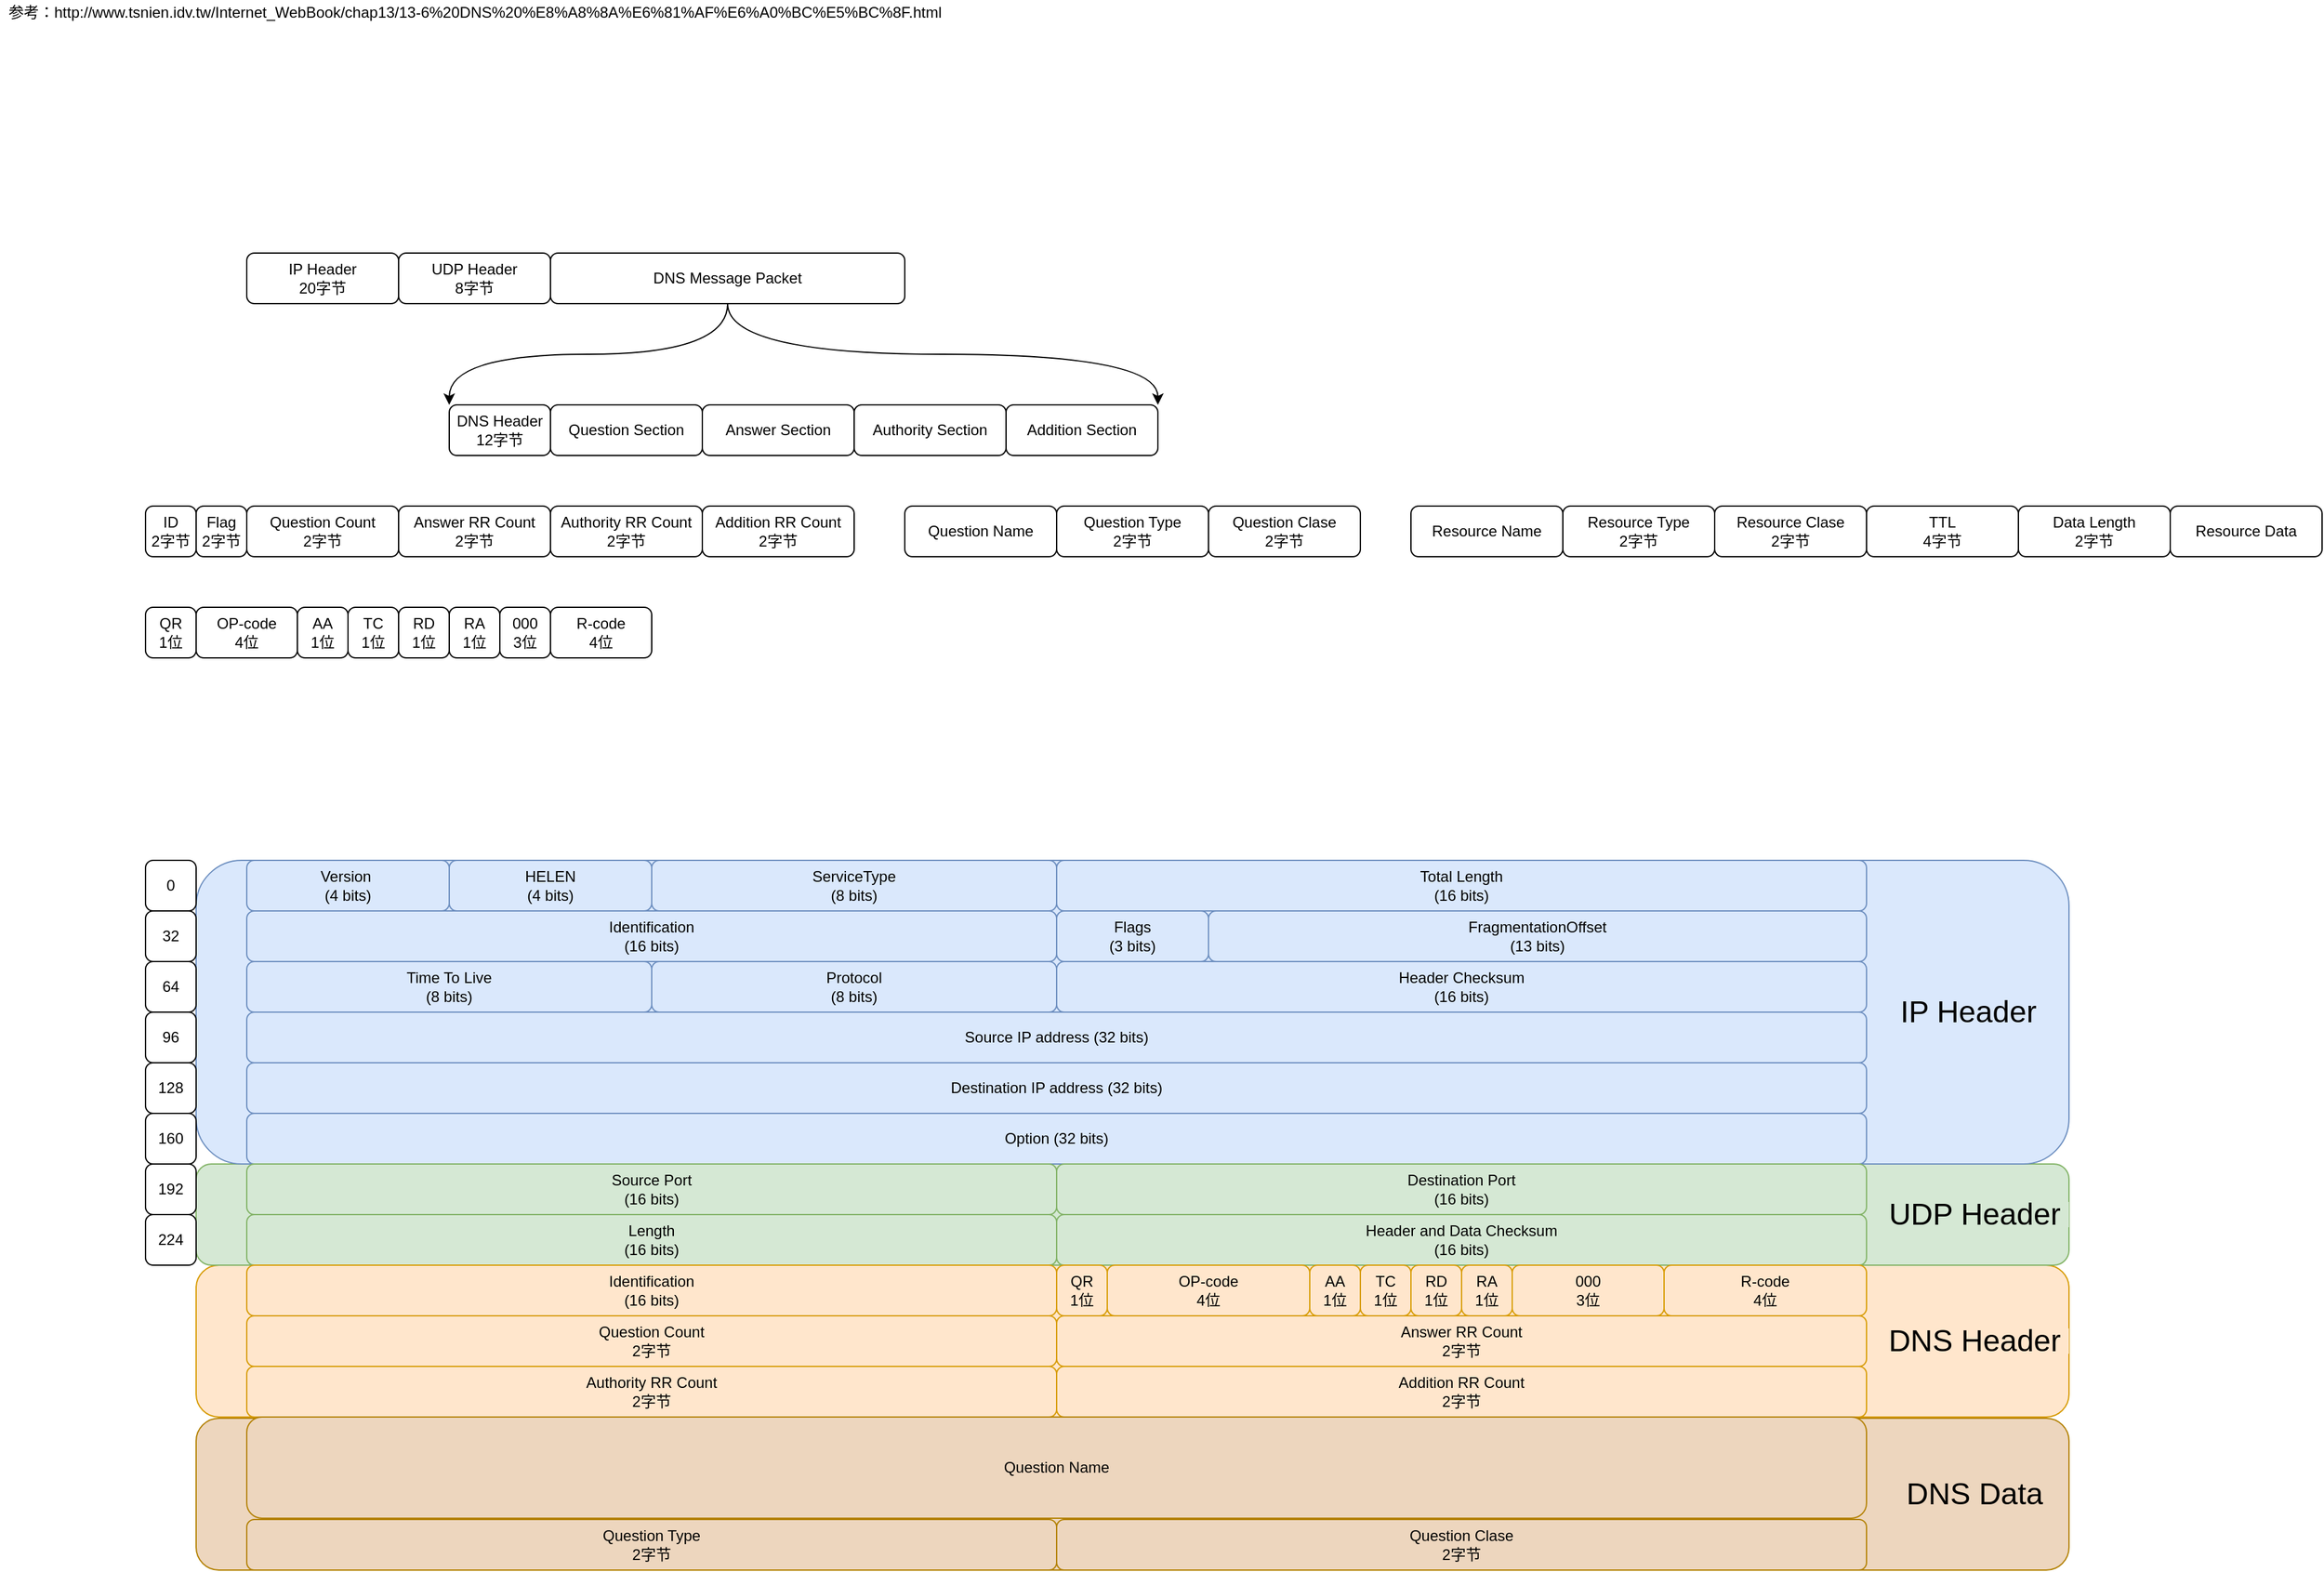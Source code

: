 <mxfile version="14.6.13" type="device" pages="3"><diagram id="KnUrbjmLnTWPg-hpwINO" name="DNS协议"><mxGraphModel dx="1186" dy="627" grid="1" gridSize="10" guides="1" tooltips="1" connect="1" arrows="1" fold="1" page="0" pageScale="1" pageWidth="1169" pageHeight="827" math="0" shadow="0"><root><mxCell id="0"/><mxCell id="1" parent="0"/><mxCell id="hLhq_V_uVwivBy76j0dg-89" value="" style="rounded=1;whiteSpace=wrap;html=1;fillColor=#EDD6BE;strokeColor=#B38100;" parent="1" vertex="1"><mxGeometry x="160" y="1121" width="1480" height="120" as="geometry"/></mxCell><mxCell id="hLhq_V_uVwivBy76j0dg-87" value="" style="rounded=1;whiteSpace=wrap;html=1;fillColor=#ffe6cc;strokeColor=#d79b00;" parent="1" vertex="1"><mxGeometry x="160" y="1000" width="1480" height="120" as="geometry"/></mxCell><mxCell id="hLhq_V_uVwivBy76j0dg-68" value="" style="rounded=1;whiteSpace=wrap;html=1;fillColor=#d5e8d4;strokeColor=#82b366;" parent="1" vertex="1"><mxGeometry x="160" y="920" width="1480" height="80" as="geometry"/></mxCell><mxCell id="hLhq_V_uVwivBy76j0dg-56" value="" style="group" parent="1" vertex="1" connectable="0"><mxGeometry x="160" y="640" width="1480" height="280" as="geometry"/></mxCell><mxCell id="hLhq_V_uVwivBy76j0dg-54" value="" style="rounded=1;whiteSpace=wrap;html=1;fillColor=#dae8fc;strokeColor=#6c8ebf;" parent="hLhq_V_uVwivBy76j0dg-56" vertex="1"><mxGeometry y="40" width="1480" height="240" as="geometry"/></mxCell><mxCell id="hLhq_V_uVwivBy76j0dg-55" value="&lt;font style=&quot;font-size: 24px&quot;&gt;IP Header&lt;/font&gt;" style="text;html=1;align=center;verticalAlign=middle;resizable=0;points=[];autosize=1;strokeColor=none;" parent="hLhq_V_uVwivBy76j0dg-56" vertex="1"><mxGeometry x="1340.004" y="150" width="120" height="20" as="geometry"/></mxCell><mxCell id="hLhq_V_uVwivBy76j0dg-1" value="IP Header&lt;br&gt;20字节" style="rounded=1;whiteSpace=wrap;html=1;" parent="1" vertex="1"><mxGeometry x="200" y="200" width="120" height="40" as="geometry"/></mxCell><mxCell id="hLhq_V_uVwivBy76j0dg-2" value="UDP Header&lt;br&gt;8字节" style="rounded=1;whiteSpace=wrap;html=1;" parent="1" vertex="1"><mxGeometry x="320" y="200" width="120" height="40" as="geometry"/></mxCell><mxCell id="sNW8hw68IiPCs2mconuC-2" style="edgeStyle=orthogonalEdgeStyle;rounded=0;orthogonalLoop=1;jettySize=auto;html=1;exitX=0.5;exitY=1;exitDx=0;exitDy=0;entryX=0;entryY=0;entryDx=0;entryDy=0;fontColor=#FF0000;curved=1;" parent="1" source="hLhq_V_uVwivBy76j0dg-3" target="hLhq_V_uVwivBy76j0dg-4" edge="1"><mxGeometry relative="1" as="geometry"/></mxCell><mxCell id="sNW8hw68IiPCs2mconuC-3" style="edgeStyle=orthogonalEdgeStyle;curved=1;rounded=0;orthogonalLoop=1;jettySize=auto;html=1;exitX=0.5;exitY=1;exitDx=0;exitDy=0;entryX=1;entryY=0;entryDx=0;entryDy=0;fontColor=#FF0000;" parent="1" source="hLhq_V_uVwivBy76j0dg-3" target="hLhq_V_uVwivBy76j0dg-8" edge="1"><mxGeometry relative="1" as="geometry"/></mxCell><mxCell id="hLhq_V_uVwivBy76j0dg-3" value="DNS Message Packet" style="rounded=1;whiteSpace=wrap;html=1;" parent="1" vertex="1"><mxGeometry x="440" y="200" width="280" height="40" as="geometry"/></mxCell><mxCell id="hLhq_V_uVwivBy76j0dg-4" value="DNS Header&lt;br&gt;12字节" style="rounded=1;whiteSpace=wrap;html=1;" parent="1" vertex="1"><mxGeometry x="360" y="320" width="80" height="40" as="geometry"/></mxCell><mxCell id="hLhq_V_uVwivBy76j0dg-5" value="Question Section" style="rounded=1;whiteSpace=wrap;html=1;" parent="1" vertex="1"><mxGeometry x="440" y="320" width="120" height="40" as="geometry"/></mxCell><mxCell id="hLhq_V_uVwivBy76j0dg-6" value="Answer Section" style="rounded=1;whiteSpace=wrap;html=1;" parent="1" vertex="1"><mxGeometry x="560" y="320" width="120" height="40" as="geometry"/></mxCell><mxCell id="hLhq_V_uVwivBy76j0dg-7" value="Authority Section" style="rounded=1;whiteSpace=wrap;html=1;" parent="1" vertex="1"><mxGeometry x="680" y="320" width="120" height="40" as="geometry"/></mxCell><mxCell id="hLhq_V_uVwivBy76j0dg-8" value="Addition Section" style="rounded=1;whiteSpace=wrap;html=1;" parent="1" vertex="1"><mxGeometry x="800" y="320" width="120" height="40" as="geometry"/></mxCell><mxCell id="hLhq_V_uVwivBy76j0dg-9" value="ID&lt;br&gt;2字节" style="rounded=1;whiteSpace=wrap;html=1;" parent="1" vertex="1"><mxGeometry x="120" y="400" width="40" height="40" as="geometry"/></mxCell><mxCell id="hLhq_V_uVwivBy76j0dg-10" value="Flag&lt;br&gt;2字节" style="rounded=1;whiteSpace=wrap;html=1;" parent="1" vertex="1"><mxGeometry x="160" y="400" width="40" height="40" as="geometry"/></mxCell><mxCell id="hLhq_V_uVwivBy76j0dg-11" value="Question Count&lt;br&gt;2字节" style="rounded=1;whiteSpace=wrap;html=1;" parent="1" vertex="1"><mxGeometry x="200" y="400" width="120" height="40" as="geometry"/></mxCell><mxCell id="hLhq_V_uVwivBy76j0dg-12" value="Answer RR Count&lt;br&gt;2字节" style="rounded=1;whiteSpace=wrap;html=1;" parent="1" vertex="1"><mxGeometry x="320" y="400" width="120" height="40" as="geometry"/></mxCell><mxCell id="hLhq_V_uVwivBy76j0dg-13" value="Authority&amp;nbsp;RR Count&lt;br&gt;2字节" style="rounded=1;whiteSpace=wrap;html=1;" parent="1" vertex="1"><mxGeometry x="440" y="400" width="120" height="40" as="geometry"/></mxCell><mxCell id="hLhq_V_uVwivBy76j0dg-14" value="Addition&amp;nbsp;RR Count&lt;br&gt;2字节" style="rounded=1;whiteSpace=wrap;html=1;" parent="1" vertex="1"><mxGeometry x="560" y="400" width="120" height="40" as="geometry"/></mxCell><mxCell id="hLhq_V_uVwivBy76j0dg-15" value="QR&lt;br&gt;1位" style="rounded=1;whiteSpace=wrap;html=1;" parent="1" vertex="1"><mxGeometry x="120" y="480" width="40" height="40" as="geometry"/></mxCell><mxCell id="hLhq_V_uVwivBy76j0dg-16" value="OP-code&lt;br&gt;4位" style="rounded=1;whiteSpace=wrap;html=1;" parent="1" vertex="1"><mxGeometry x="160" y="480" width="80" height="40" as="geometry"/></mxCell><mxCell id="hLhq_V_uVwivBy76j0dg-17" value="AA&lt;br&gt;1位" style="rounded=1;whiteSpace=wrap;html=1;" parent="1" vertex="1"><mxGeometry x="240" y="480" width="40" height="40" as="geometry"/></mxCell><mxCell id="hLhq_V_uVwivBy76j0dg-18" value="TC&lt;br&gt;1位" style="rounded=1;whiteSpace=wrap;html=1;" parent="1" vertex="1"><mxGeometry x="280" y="480" width="40" height="40" as="geometry"/></mxCell><mxCell id="hLhq_V_uVwivBy76j0dg-19" value="RD&lt;br&gt;1位" style="rounded=1;whiteSpace=wrap;html=1;" parent="1" vertex="1"><mxGeometry x="320" y="480" width="40" height="40" as="geometry"/></mxCell><mxCell id="hLhq_V_uVwivBy76j0dg-20" value="RA&lt;br&gt;1位" style="rounded=1;whiteSpace=wrap;html=1;" parent="1" vertex="1"><mxGeometry x="360" y="480" width="40" height="40" as="geometry"/></mxCell><mxCell id="hLhq_V_uVwivBy76j0dg-21" value="000&lt;br&gt;3位" style="rounded=1;whiteSpace=wrap;html=1;" parent="1" vertex="1"><mxGeometry x="400" y="480" width="40" height="40" as="geometry"/></mxCell><mxCell id="hLhq_V_uVwivBy76j0dg-22" value="R-code&lt;br&gt;4位" style="rounded=1;whiteSpace=wrap;html=1;" parent="1" vertex="1"><mxGeometry x="440" y="480" width="80" height="40" as="geometry"/></mxCell><mxCell id="hLhq_V_uVwivBy76j0dg-23" value="Question Name" style="rounded=1;whiteSpace=wrap;html=1;" parent="1" vertex="1"><mxGeometry x="720" y="400" width="120" height="40" as="geometry"/></mxCell><mxCell id="hLhq_V_uVwivBy76j0dg-24" value="Question Type&lt;br&gt;2字节" style="rounded=1;whiteSpace=wrap;html=1;" parent="1" vertex="1"><mxGeometry x="840" y="400" width="120" height="40" as="geometry"/></mxCell><mxCell id="hLhq_V_uVwivBy76j0dg-25" value="Question Clase&lt;br&gt;2字节" style="rounded=1;whiteSpace=wrap;html=1;" parent="1" vertex="1"><mxGeometry x="960" y="400" width="120" height="40" as="geometry"/></mxCell><mxCell id="hLhq_V_uVwivBy76j0dg-26" value="Resource Name" style="rounded=1;whiteSpace=wrap;html=1;" parent="1" vertex="1"><mxGeometry x="1120" y="400" width="120" height="40" as="geometry"/></mxCell><mxCell id="hLhq_V_uVwivBy76j0dg-27" value="Resource&amp;nbsp;Type&lt;br&gt;2字节" style="rounded=1;whiteSpace=wrap;html=1;" parent="1" vertex="1"><mxGeometry x="1240" y="400" width="120" height="40" as="geometry"/></mxCell><mxCell id="hLhq_V_uVwivBy76j0dg-28" value="Resource&amp;nbsp;Clase&lt;br&gt;2字节" style="rounded=1;whiteSpace=wrap;html=1;" parent="1" vertex="1"><mxGeometry x="1360" y="400" width="120" height="40" as="geometry"/></mxCell><mxCell id="hLhq_V_uVwivBy76j0dg-29" value="TTL&lt;br&gt;4字节" style="rounded=1;whiteSpace=wrap;html=1;" parent="1" vertex="1"><mxGeometry x="1480" y="400" width="120" height="40" as="geometry"/></mxCell><mxCell id="hLhq_V_uVwivBy76j0dg-30" value="Data Length&lt;br&gt;2字节" style="rounded=1;whiteSpace=wrap;html=1;" parent="1" vertex="1"><mxGeometry x="1600" y="400" width="120" height="40" as="geometry"/></mxCell><mxCell id="hLhq_V_uVwivBy76j0dg-31" value="Resource&amp;nbsp;Data" style="rounded=1;whiteSpace=wrap;html=1;" parent="1" vertex="1"><mxGeometry x="1720" y="400" width="120" height="40" as="geometry"/></mxCell><mxCell id="hLhq_V_uVwivBy76j0dg-32" value="参考：http://www.tsnien.idv.tw/Internet_WebBook/chap13/13-6%20DNS%20%E8%A8%8A%E6%81%AF%E6%A0%BC%E5%BC%8F.html" style="text;html=1;align=center;verticalAlign=middle;resizable=0;points=[];autosize=1;strokeColor=none;" parent="1" vertex="1"><mxGeometry x="5" width="750" height="20" as="geometry"/></mxCell><mxCell id="hLhq_V_uVwivBy76j0dg-33" value="Version&amp;nbsp;&lt;br&gt;(4 bits)" style="rounded=1;whiteSpace=wrap;html=1;fillColor=#dae8fc;strokeColor=#6c8ebf;" parent="1" vertex="1"><mxGeometry x="200" y="680" width="160" height="40" as="geometry"/></mxCell><mxCell id="hLhq_V_uVwivBy76j0dg-34" value="HELEN&lt;br&gt;(4 bits)" style="rounded=1;whiteSpace=wrap;html=1;fillColor=#dae8fc;strokeColor=#6c8ebf;" parent="1" vertex="1"><mxGeometry x="360" y="680" width="160" height="40" as="geometry"/></mxCell><mxCell id="hLhq_V_uVwivBy76j0dg-35" value="ServiceType&lt;br&gt;(8 bits)" style="rounded=1;whiteSpace=wrap;html=1;fillColor=#dae8fc;strokeColor=#6c8ebf;" parent="1" vertex="1"><mxGeometry x="520" y="680" width="320" height="40" as="geometry"/></mxCell><mxCell id="hLhq_V_uVwivBy76j0dg-36" value="Total Length&lt;br&gt;(16 bits)" style="rounded=1;whiteSpace=wrap;html=1;fillColor=#dae8fc;strokeColor=#6c8ebf;" parent="1" vertex="1"><mxGeometry x="840" y="680" width="640" height="40" as="geometry"/></mxCell><mxCell id="hLhq_V_uVwivBy76j0dg-37" value="Identification&lt;br&gt;(16 bits)" style="rounded=1;whiteSpace=wrap;html=1;fillColor=#dae8fc;strokeColor=#6c8ebf;" parent="1" vertex="1"><mxGeometry x="200" y="720" width="640" height="40" as="geometry"/></mxCell><mxCell id="hLhq_V_uVwivBy76j0dg-38" value="Flags&lt;br&gt;(3 bits)" style="rounded=1;whiteSpace=wrap;html=1;fillColor=#dae8fc;strokeColor=#6c8ebf;" parent="1" vertex="1"><mxGeometry x="840" y="720" width="120" height="40" as="geometry"/></mxCell><mxCell id="hLhq_V_uVwivBy76j0dg-39" value="FragmentationOffset&lt;br&gt;(13 bits)" style="rounded=1;whiteSpace=wrap;html=1;fillColor=#dae8fc;strokeColor=#6c8ebf;" parent="1" vertex="1"><mxGeometry x="960" y="720" width="520" height="40" as="geometry"/></mxCell><mxCell id="hLhq_V_uVwivBy76j0dg-40" value="Time To Live&lt;br&gt;(8 bits)" style="rounded=1;whiteSpace=wrap;html=1;fillColor=#dae8fc;strokeColor=#6c8ebf;" parent="1" vertex="1"><mxGeometry x="200" y="760" width="320" height="40" as="geometry"/></mxCell><mxCell id="hLhq_V_uVwivBy76j0dg-41" value="Protocol&lt;br&gt;(8 bits)" style="rounded=1;whiteSpace=wrap;html=1;fillColor=#dae8fc;strokeColor=#6c8ebf;" parent="1" vertex="1"><mxGeometry x="520" y="760" width="320" height="40" as="geometry"/></mxCell><mxCell id="hLhq_V_uVwivBy76j0dg-42" value="Header Checksum&lt;br&gt;(16 bits)" style="rounded=1;whiteSpace=wrap;html=1;fillColor=#dae8fc;strokeColor=#6c8ebf;" parent="1" vertex="1"><mxGeometry x="840" y="760" width="640" height="40" as="geometry"/></mxCell><mxCell id="hLhq_V_uVwivBy76j0dg-43" value="Source IP address (32 bits)" style="rounded=1;whiteSpace=wrap;html=1;fillColor=#dae8fc;strokeColor=#6c8ebf;" parent="1" vertex="1"><mxGeometry x="200" y="800" width="1280" height="40" as="geometry"/></mxCell><mxCell id="hLhq_V_uVwivBy76j0dg-44" value="Destination IP address (32 bits)" style="rounded=1;whiteSpace=wrap;html=1;fillColor=#dae8fc;strokeColor=#6c8ebf;" parent="1" vertex="1"><mxGeometry x="200" y="840" width="1280" height="40" as="geometry"/></mxCell><mxCell id="hLhq_V_uVwivBy76j0dg-47" value="Option (32 bits)" style="rounded=1;whiteSpace=wrap;html=1;fillColor=#dae8fc;strokeColor=#6c8ebf;" parent="1" vertex="1"><mxGeometry x="200" y="880" width="1280" height="40" as="geometry"/></mxCell><mxCell id="hLhq_V_uVwivBy76j0dg-48" value="0" style="rounded=1;whiteSpace=wrap;html=1;" parent="1" vertex="1"><mxGeometry x="120" y="680" width="40" height="40" as="geometry"/></mxCell><mxCell id="hLhq_V_uVwivBy76j0dg-49" value="32" style="rounded=1;whiteSpace=wrap;html=1;" parent="1" vertex="1"><mxGeometry x="120" y="720" width="40" height="40" as="geometry"/></mxCell><mxCell id="hLhq_V_uVwivBy76j0dg-50" value="64" style="rounded=1;whiteSpace=wrap;html=1;" parent="1" vertex="1"><mxGeometry x="120" y="760" width="40" height="40" as="geometry"/></mxCell><mxCell id="hLhq_V_uVwivBy76j0dg-51" value="96" style="rounded=1;whiteSpace=wrap;html=1;" parent="1" vertex="1"><mxGeometry x="120" y="800" width="40" height="40" as="geometry"/></mxCell><mxCell id="hLhq_V_uVwivBy76j0dg-52" value="128" style="rounded=1;whiteSpace=wrap;html=1;" parent="1" vertex="1"><mxGeometry x="120" y="840" width="40" height="40" as="geometry"/></mxCell><mxCell id="hLhq_V_uVwivBy76j0dg-53" value="160" style="rounded=1;whiteSpace=wrap;html=1;" parent="1" vertex="1"><mxGeometry x="120" y="880" width="40" height="40" as="geometry"/></mxCell><mxCell id="hLhq_V_uVwivBy76j0dg-59" value="Source Port&lt;br&gt;(16 bits)" style="rounded=1;whiteSpace=wrap;html=1;fillColor=#d5e8d4;strokeColor=#82b366;" parent="1" vertex="1"><mxGeometry x="200" y="920" width="640" height="40" as="geometry"/></mxCell><mxCell id="hLhq_V_uVwivBy76j0dg-60" value="Length&lt;br&gt;(16 bits)" style="rounded=1;whiteSpace=wrap;html=1;fillColor=#d5e8d4;strokeColor=#82b366;" parent="1" vertex="1"><mxGeometry x="200" y="960" width="640" height="40" as="geometry"/></mxCell><mxCell id="hLhq_V_uVwivBy76j0dg-61" value="Destination Port&lt;br&gt;(16 bits)" style="rounded=1;whiteSpace=wrap;html=1;fillColor=#d5e8d4;strokeColor=#82b366;" parent="1" vertex="1"><mxGeometry x="840" y="920" width="640" height="40" as="geometry"/></mxCell><mxCell id="hLhq_V_uVwivBy76j0dg-62" value="Header and Data Checksum&lt;br&gt;(16 bits)" style="rounded=1;whiteSpace=wrap;html=1;fillColor=#d5e8d4;strokeColor=#82b366;" parent="1" vertex="1"><mxGeometry x="840" y="960" width="640" height="40" as="geometry"/></mxCell><mxCell id="hLhq_V_uVwivBy76j0dg-63" value="192" style="rounded=1;whiteSpace=wrap;html=1;" parent="1" vertex="1"><mxGeometry x="120" y="920" width="40" height="40" as="geometry"/></mxCell><mxCell id="hLhq_V_uVwivBy76j0dg-64" value="224" style="rounded=1;whiteSpace=wrap;html=1;" parent="1" vertex="1"><mxGeometry x="120" y="960" width="40" height="40" as="geometry"/></mxCell><mxCell id="hLhq_V_uVwivBy76j0dg-70" value="&lt;font style=&quot;font-size: 24px&quot;&gt;UDP Header&lt;/font&gt;" style="text;html=1;align=center;verticalAlign=middle;resizable=0;points=[];autosize=1;fillColor=#d5e8d4;" parent="1" vertex="1"><mxGeometry x="1490" y="950" width="150" height="20" as="geometry"/></mxCell><mxCell id="hLhq_V_uVwivBy76j0dg-71" value="Identification&lt;br&gt;(16 bits)" style="rounded=1;whiteSpace=wrap;html=1;fillColor=#ffe6cc;strokeColor=#d79b00;" parent="1" vertex="1"><mxGeometry x="200" y="1000" width="640" height="40" as="geometry"/></mxCell><mxCell id="hLhq_V_uVwivBy76j0dg-72" value="QR&lt;br&gt;1位" style="rounded=1;whiteSpace=wrap;html=1;fillColor=#ffe6cc;strokeColor=#d79b00;" parent="1" vertex="1"><mxGeometry x="840" y="1000" width="40" height="40" as="geometry"/></mxCell><mxCell id="hLhq_V_uVwivBy76j0dg-73" value="OP-code&lt;br&gt;4位" style="rounded=1;whiteSpace=wrap;html=1;fillColor=#ffe6cc;strokeColor=#d79b00;" parent="1" vertex="1"><mxGeometry x="880" y="1000" width="160" height="40" as="geometry"/></mxCell><mxCell id="hLhq_V_uVwivBy76j0dg-74" value="AA&lt;br&gt;1位" style="rounded=1;whiteSpace=wrap;html=1;fillColor=#ffe6cc;strokeColor=#d79b00;" parent="1" vertex="1"><mxGeometry x="1040" y="1000" width="40" height="40" as="geometry"/></mxCell><mxCell id="hLhq_V_uVwivBy76j0dg-75" value="TC&lt;br&gt;1位" style="rounded=1;whiteSpace=wrap;html=1;fillColor=#ffe6cc;strokeColor=#d79b00;" parent="1" vertex="1"><mxGeometry x="1080" y="1000" width="40" height="40" as="geometry"/></mxCell><mxCell id="hLhq_V_uVwivBy76j0dg-76" value="RD&lt;br&gt;1位" style="rounded=1;whiteSpace=wrap;html=1;fillColor=#ffe6cc;strokeColor=#d79b00;" parent="1" vertex="1"><mxGeometry x="1120" y="1000" width="40" height="40" as="geometry"/></mxCell><mxCell id="hLhq_V_uVwivBy76j0dg-77" value="RA&lt;br&gt;1位" style="rounded=1;whiteSpace=wrap;html=1;fillColor=#ffe6cc;strokeColor=#d79b00;" parent="1" vertex="1"><mxGeometry x="1160" y="1000" width="40" height="40" as="geometry"/></mxCell><mxCell id="hLhq_V_uVwivBy76j0dg-78" value="000&lt;br&gt;3位" style="rounded=1;whiteSpace=wrap;html=1;fillColor=#ffe6cc;strokeColor=#d79b00;" parent="1" vertex="1"><mxGeometry x="1200" y="1000" width="120" height="40" as="geometry"/></mxCell><mxCell id="hLhq_V_uVwivBy76j0dg-79" value="R-code&lt;br&gt;4位" style="rounded=1;whiteSpace=wrap;html=1;fillColor=#ffe6cc;strokeColor=#d79b00;" parent="1" vertex="1"><mxGeometry x="1320" y="1000" width="160" height="40" as="geometry"/></mxCell><mxCell id="hLhq_V_uVwivBy76j0dg-80" value="Question Count&lt;br&gt;2字节" style="rounded=1;whiteSpace=wrap;html=1;fillColor=#ffe6cc;strokeColor=#d79b00;" parent="1" vertex="1"><mxGeometry x="200" y="1040" width="640" height="40" as="geometry"/></mxCell><mxCell id="hLhq_V_uVwivBy76j0dg-81" value="Answer RR Count&lt;br&gt;2字节" style="rounded=1;whiteSpace=wrap;html=1;fillColor=#ffe6cc;strokeColor=#d79b00;" parent="1" vertex="1"><mxGeometry x="840" y="1040" width="640" height="40" as="geometry"/></mxCell><mxCell id="hLhq_V_uVwivBy76j0dg-82" value="Authority&amp;nbsp;RR Count&lt;br&gt;2字节" style="rounded=1;whiteSpace=wrap;html=1;fillColor=#ffe6cc;strokeColor=#d79b00;" parent="1" vertex="1"><mxGeometry x="200" y="1080" width="640" height="40" as="geometry"/></mxCell><mxCell id="hLhq_V_uVwivBy76j0dg-83" value="Addition&amp;nbsp;RR Count&lt;br&gt;2字节" style="rounded=1;whiteSpace=wrap;html=1;fillColor=#ffe6cc;strokeColor=#d79b00;" parent="1" vertex="1"><mxGeometry x="840" y="1080" width="640" height="40" as="geometry"/></mxCell><mxCell id="hLhq_V_uVwivBy76j0dg-84" value="Question Name" style="rounded=1;whiteSpace=wrap;html=1;fillColor=#EDD6BE;strokeColor=#B38100;" parent="1" vertex="1"><mxGeometry x="200" y="1120" width="1280" height="80" as="geometry"/></mxCell><mxCell id="hLhq_V_uVwivBy76j0dg-85" value="Question Type&lt;br&gt;2字节" style="rounded=1;whiteSpace=wrap;html=1;fillColor=#EDD6BE;strokeColor=#B38100;" parent="1" vertex="1"><mxGeometry x="200" y="1201" width="640" height="40" as="geometry"/></mxCell><mxCell id="hLhq_V_uVwivBy76j0dg-86" value="Question Clase&lt;br&gt;2字节" style="rounded=1;whiteSpace=wrap;html=1;fillColor=#EDD6BE;strokeColor=#B38100;" parent="1" vertex="1"><mxGeometry x="840" y="1201" width="640" height="40" as="geometry"/></mxCell><mxCell id="hLhq_V_uVwivBy76j0dg-88" value="&lt;font style=&quot;font-size: 24px&quot;&gt;DNS Header&lt;/font&gt;" style="text;html=1;align=center;verticalAlign=middle;resizable=0;points=[];autosize=1;fillColor=#ffe6cc;" parent="1" vertex="1"><mxGeometry x="1490" y="1050" width="150" height="20" as="geometry"/></mxCell><mxCell id="hLhq_V_uVwivBy76j0dg-90" value="&lt;font style=&quot;font-size: 24px&quot;&gt;DNS Data&lt;/font&gt;" style="text;html=1;align=center;verticalAlign=middle;resizable=0;points=[];autosize=1;strokeColor=none;" parent="1" vertex="1"><mxGeometry x="1505" y="1171" width="120" height="20" as="geometry"/></mxCell></root></mxGraphModel></diagram><diagram id="AUwjKdP9WIOf8zuf7TNn" name="运营商DNS递归"><mxGraphModel dx="2595" dy="1687" grid="1" gridSize="10" guides="1" tooltips="1" connect="1" arrows="1" fold="1" page="1" pageScale="1" pageWidth="1169" pageHeight="827" math="0" shadow="0"><root><mxCell id="CHNG4Il6Z-M7nRwLSVzo-0"/><mxCell id="CHNG4Il6Z-M7nRwLSVzo-1" parent="CHNG4Il6Z-M7nRwLSVzo-0"/><mxCell id="sh6yZQxmxs3ALgSgIbnP-3" value="缓存" style="rounded=1;whiteSpace=wrap;html=1;fontStyle=1;fontSize=14;fillColor=#ffe6cc;strokeColor=#d79b00;" parent="CHNG4Il6Z-M7nRwLSVzo-1" vertex="1"><mxGeometry x="319.5" y="321.51" width="110" height="93" as="geometry"/></mxCell><mxCell id="XUaVVMiAeY9aaWtd-FqS-19" value="" style="rounded=1;whiteSpace=wrap;html=1;fontSize=14;fontStyle=1" parent="CHNG4Il6Z-M7nRwLSVzo-1" vertex="1"><mxGeometry x="534.26" y="730" width="290" height="320" as="geometry"/></mxCell><mxCell id="fZrNs-T48K05MTNS6k4S-0" value="成都 运营商递归 DNS&lt;br style=&quot;font-size: 14px;&quot;&gt;IP地址：2.3.0.8" style="points=[[0.015,0.015,0],[0.985,0.015,0],[0.985,0.985,0],[0.015,0.985,0],[0.25,0,0],[0.5,0,0],[0.75,0,0],[1,0.25,0],[1,0.5,0],[1,0.75,0],[0.75,1,0],[0.5,1,0],[0.25,1,0],[0,0.75,0],[0,0.5,0],[0,0.25,0]];verticalLabelPosition=bottom;html=1;verticalAlign=top;aspect=fixed;align=center;pointerEvents=1;shape=mxgraph.cisco19.dns_server;fillColor=#005073;strokeColor=none;fontStyle=1;fontSize=14;" parent="CHNG4Il6Z-M7nRwLSVzo-1" vertex="1"><mxGeometry x="270" y="323" width="49.5" height="90.01" as="geometry"/></mxCell><mxCell id="fZrNs-T48K05MTNS6k4S-9" style="edgeStyle=none;rounded=0;orthogonalLoop=1;jettySize=auto;html=1;entryX=0.015;entryY=0.985;entryDx=0;entryDy=0;entryPerimeter=0;startArrow=classic;startFill=1;fontStyle=1;fontSize=14;exitX=1;exitY=0.5;exitDx=0;exitDy=0;exitPerimeter=0;" parent="CHNG4Il6Z-M7nRwLSVzo-1" source="fZrNs-T48K05MTNS6k4S-7" target="fZrNs-T48K05MTNS6k4S-0" edge="1"><mxGeometry relative="1" as="geometry"><mxPoint x="110" y="650" as="sourcePoint"/></mxGeometry></mxCell><mxCell id="XUaVVMiAeY9aaWtd-FqS-24" value="&lt;span style=&quot;font-size: 14px;&quot;&gt;①&lt;/span&gt;" style="text;html=1;align=center;verticalAlign=middle;resizable=0;points=[];labelBackgroundColor=#ffffff;fontSize=14;fontStyle=1" parent="fZrNs-T48K05MTNS6k4S-9" vertex="1" connectable="0"><mxGeometry x="0.107" y="1" relative="1" as="geometry"><mxPoint as="offset"/></mxGeometry></mxCell><mxCell id="fZrNs-T48K05MTNS6k4S-19" style="edgeStyle=none;rounded=0;orthogonalLoop=1;jettySize=auto;html=1;exitX=0.5;exitY=0;exitDx=0;exitDy=0;exitPerimeter=0;entryX=0.5;entryY=1;entryDx=0;entryDy=0;entryPerimeter=0;startArrow=classic;startFill=1;fontStyle=1;fontSize=14;" parent="CHNG4Il6Z-M7nRwLSVzo-1" source="fZrNs-T48K05MTNS6k4S-3" target="fZrNs-T48K05MTNS6k4S-7" edge="1"><mxGeometry relative="1" as="geometry"/></mxCell><mxCell id="fZrNs-T48K05MTNS6k4S-22" style="edgeStyle=none;rounded=0;orthogonalLoop=1;jettySize=auto;html=1;exitX=1;exitY=0.5;exitDx=0;exitDy=0;exitPerimeter=0;entryX=0.015;entryY=0.015;entryDx=0;entryDy=0;entryPerimeter=0;startArrow=classic;startFill=1;fontStyle=1;fontSize=14;" parent="CHNG4Il6Z-M7nRwLSVzo-1" source="fZrNs-T48K05MTNS6k4S-7" target="dgk5i1y2GhxmjdnDWLtD-14" edge="1"><mxGeometry relative="1" as="geometry"/></mxCell><mxCell id="sh6yZQxmxs3ALgSgIbnP-0" style="rounded=0;orthogonalLoop=1;jettySize=auto;html=1;exitX=0.995;exitY=0.5;exitDx=0;exitDy=0;exitPerimeter=0;entryX=0;entryY=0.547;entryDx=0;entryDy=0;entryPerimeter=0;fontStyle=1;fontSize=14;" parent="CHNG4Il6Z-M7nRwLSVzo-1" source="fZrNs-T48K05MTNS6k4S-3" target="XUaVVMiAeY9aaWtd-FqS-0" edge="1"><mxGeometry relative="1" as="geometry"><mxPoint x="1170" y="730" as="targetPoint"/></mxGeometry></mxCell><mxCell id="fZrNs-T48K05MTNS6k4S-3" value="成都用户 www.jd.com&lt;br style=&quot;font-size: 14px;&quot;&gt;IP地址：2.2.0.66&lt;br style=&quot;font-size: 14px;&quot;&gt;运营商分配 DNS server：2.3.0.8" style="shape=mxgraph.signs.tech.computer;html=1;pointerEvents=1;fillColor=#000000;strokeColor=none;verticalLabelPosition=bottom;verticalAlign=top;align=center;fontStyle=1;fontSize=14;" parent="CHNG4Il6Z-M7nRwLSVzo-1" vertex="1"><mxGeometry x="-30" y="561.45" width="88" height="90" as="geometry"/></mxCell><mxCell id="dgk5i1y2GhxmjdnDWLtD-2" style="edgeStyle=none;rounded=0;orthogonalLoop=1;jettySize=auto;html=1;exitX=0.5;exitY=1;exitDx=0;exitDy=0;exitPerimeter=0;entryX=0.5;entryY=0;entryDx=0;entryDy=0;entryPerimeter=0;startArrow=classic;startFill=1;fontStyle=1;fontSize=14;" parent="CHNG4Il6Z-M7nRwLSVzo-1" source="fZrNs-T48K05MTNS6k4S-6" target="fZrNs-T48K05MTNS6k4S-0" edge="1"><mxGeometry relative="1" as="geometry"/></mxCell><mxCell id="fZrNs-T48K05MTNS6k4S-6" value=". Root DNS" style="points=[[0.015,0.015,0],[0.985,0.015,0],[0.985,0.985,0],[0.015,0.985,0],[0.25,0,0],[0.5,0,0],[0.75,0,0],[1,0.25,0],[1,0.5,0],[1,0.75,0],[0.75,1,0],[0.5,1,0],[0.25,1,0],[0,0.75,0],[0,0.5,0],[0,0.25,0]];verticalLabelPosition=bottom;html=1;verticalAlign=top;aspect=fixed;align=center;pointerEvents=1;shape=mxgraph.cisco19.dns_server;fillColor=#005073;strokeColor=none;fontStyle=1;fontSize=14;" parent="CHNG4Il6Z-M7nRwLSVzo-1" vertex="1"><mxGeometry x="47" y="-50" width="47.5" height="86.37" as="geometry"/></mxCell><mxCell id="fZrNs-T48K05MTNS6k4S-7" value="本地缓存" style="shape=cylinder3;whiteSpace=wrap;html=1;boundedLbl=1;backgroundOutline=1;size=15;fontStyle=1;fontSize=14;fillColor=#fff2cc;strokeColor=#d6b656;" parent="CHNG4Il6Z-M7nRwLSVzo-1" vertex="1"><mxGeometry x="-23" y="472.0" width="74" height="60" as="geometry"/></mxCell><mxCell id="dgk5i1y2GhxmjdnDWLtD-3" style="edgeStyle=none;rounded=0;orthogonalLoop=1;jettySize=auto;html=1;exitX=0.5;exitY=1;exitDx=0;exitDy=0;exitPerimeter=0;entryX=0.5;entryY=0;entryDx=0;entryDy=0;entryPerimeter=0;startArrow=classic;startFill=1;fontStyle=1;fontSize=14;" parent="CHNG4Il6Z-M7nRwLSVzo-1" source="fZrNs-T48K05MTNS6k4S-10" target="fZrNs-T48K05MTNS6k4S-0" edge="1"><mxGeometry relative="1" as="geometry"/></mxCell><mxCell id="fZrNs-T48K05MTNS6k4S-10" value=".com. DNS" style="points=[[0.015,0.015,0],[0.985,0.015,0],[0.985,0.985,0],[0.015,0.985,0],[0.25,0,0],[0.5,0,0],[0.75,0,0],[1,0.25,0],[1,0.5,0],[1,0.75,0],[0.75,1,0],[0.5,1,0],[0.25,1,0],[0,0.75,0],[0,0.5,0],[0,0.25,0]];verticalLabelPosition=bottom;html=1;verticalAlign=top;aspect=fixed;align=center;pointerEvents=1;shape=mxgraph.cisco19.dns_server;fillColor=#005073;strokeColor=none;fontStyle=1;fontSize=14;" parent="CHNG4Il6Z-M7nRwLSVzo-1" vertex="1"><mxGeometry x="180" y="-10.0" width="47.5" height="86.37" as="geometry"/></mxCell><mxCell id="dgk5i1y2GhxmjdnDWLtD-4" style="edgeStyle=none;rounded=0;orthogonalLoop=1;jettySize=auto;html=1;exitX=0.5;exitY=1;exitDx=0;exitDy=0;exitPerimeter=0;entryX=0.5;entryY=0;entryDx=0;entryDy=0;entryPerimeter=0;startArrow=classic;startFill=1;fontStyle=1;fontSize=14;" parent="CHNG4Il6Z-M7nRwLSVzo-1" source="fZrNs-T48K05MTNS6k4S-11" target="fZrNs-T48K05MTNS6k4S-0" edge="1"><mxGeometry relative="1" as="geometry"/></mxCell><mxCell id="fZrNs-T48K05MTNS6k4S-11" value="jd.com. DNS" style="points=[[0.015,0.015,0],[0.985,0.015,0],[0.985,0.985,0],[0.015,0.985,0],[0.25,0,0],[0.5,0,0],[0.75,0,0],[1,0.25,0],[1,0.5,0],[1,0.75,0],[0.75,1,0],[0.5,1,0],[0.25,1,0],[0,0.75,0],[0,0.5,0],[0,0.25,0]];verticalLabelPosition=bottom;html=1;verticalAlign=top;aspect=fixed;align=center;pointerEvents=1;shape=mxgraph.cisco19.dns_server;fillColor=#005073;strokeColor=none;fontStyle=1;fontSize=14;" parent="CHNG4Il6Z-M7nRwLSVzo-1" vertex="1"><mxGeometry x="300" y="40" width="47.5" height="86.37" as="geometry"/></mxCell><mxCell id="dgk5i1y2GhxmjdnDWLtD-5" style="edgeStyle=none;rounded=0;orthogonalLoop=1;jettySize=auto;html=1;exitX=0.5;exitY=1;exitDx=0;exitDy=0;exitPerimeter=0;entryX=0.5;entryY=0;entryDx=0;entryDy=0;entryPerimeter=0;startArrow=classic;startFill=1;fontStyle=1;fontSize=14;" parent="CHNG4Il6Z-M7nRwLSVzo-1" source="fZrNs-T48K05MTNS6k4S-12" target="fZrNs-T48K05MTNS6k4S-0" edge="1"><mxGeometry relative="1" as="geometry"/></mxCell><mxCell id="fZrNs-T48K05MTNS6k4S-12" value="GLSB DNS 1" style="points=[[0.015,0.015,0],[0.985,0.015,0],[0.985,0.985,0],[0.015,0.985,0],[0.25,0,0],[0.5,0,0],[0.75,0,0],[1,0.25,0],[1,0.5,0],[1,0.75,0],[0.75,1,0],[0.5,1,0],[0.25,1,0],[0,0.75,0],[0,0.5,0],[0,0.25,0]];verticalLabelPosition=bottom;html=1;verticalAlign=top;aspect=fixed;align=center;pointerEvents=1;shape=mxgraph.cisco19.dns_server;fillColor=#005073;strokeColor=none;fontStyle=1;fontSize=14;" parent="CHNG4Il6Z-M7nRwLSVzo-1" vertex="1"><mxGeometry x="402.5" y="103.82" width="47.5" height="86.37" as="geometry"/></mxCell><mxCell id="dgk5i1y2GhxmjdnDWLtD-6" style="edgeStyle=none;rounded=0;orthogonalLoop=1;jettySize=auto;html=1;exitX=0.5;exitY=1;exitDx=0;exitDy=0;exitPerimeter=0;entryX=0.5;entryY=0;entryDx=0;entryDy=0;entryPerimeter=0;startArrow=classic;startFill=1;fontStyle=1;fontSize=14;" parent="CHNG4Il6Z-M7nRwLSVzo-1" source="fZrNs-T48K05MTNS6k4S-13" target="fZrNs-T48K05MTNS6k4S-0" edge="1"><mxGeometry relative="1" as="geometry"/></mxCell><mxCell id="fZrNs-T48K05MTNS6k4S-13" value="GLSB DNS 2" style="points=[[0.015,0.015,0],[0.985,0.015,0],[0.985,0.985,0],[0.015,0.985,0],[0.25,0,0],[0.5,0,0],[0.75,0,0],[1,0.25,0],[1,0.5,0],[1,0.75,0],[0.75,1,0],[0.5,1,0],[0.25,1,0],[0,0.75,0],[0,0.5,0],[0,0.25,0]];verticalLabelPosition=bottom;html=1;verticalAlign=top;aspect=fixed;align=center;pointerEvents=1;shape=mxgraph.cisco19.dns_server;fillColor=#005073;strokeColor=none;fontStyle=1;fontSize=14;" parent="CHNG4Il6Z-M7nRwLSVzo-1" vertex="1"><mxGeometry x="490" y="103.82" width="47.5" height="86.37" as="geometry"/></mxCell><mxCell id="sh6yZQxmxs3ALgSgIbnP-1" style="edgeStyle=none;rounded=0;orthogonalLoop=1;jettySize=auto;html=1;exitX=1;exitY=0.5;exitDx=0;exitDy=0;exitPerimeter=0;entryX=0.028;entryY=0.042;entryDx=0;entryDy=0;entryPerimeter=0;fontStyle=1;fontSize=14;" parent="CHNG4Il6Z-M7nRwLSVzo-1" source="fZrNs-T48K05MTNS6k4S-21" target="XUaVVMiAeY9aaWtd-FqS-19" edge="1"><mxGeometry relative="1" as="geometry"/></mxCell><mxCell id="sh6yZQxmxs3ALgSgIbnP-2" style="edgeStyle=none;rounded=0;orthogonalLoop=1;jettySize=auto;html=1;exitX=1;exitY=0.5;exitDx=0;exitDy=0;exitPerimeter=0;entryX=0.035;entryY=0.976;entryDx=0;entryDy=0;entryPerimeter=0;fontStyle=1;fontSize=14;" parent="CHNG4Il6Z-M7nRwLSVzo-1" source="fZrNs-T48K05MTNS6k4S-21" target="XUaVVMiAeY9aaWtd-FqS-19" edge="1"><mxGeometry relative="1" as="geometry"/></mxCell><mxCell id="XUaVVMiAeY9aaWtd-FqS-0" value="成都应用服务器&lt;br style=&quot;font-size: 14px;&quot;&gt;2.2.0.101" style="aspect=fixed;perimeter=ellipsePerimeter;html=1;align=center;shadow=0;dashed=0;spacingTop=3;image;image=img/lib/active_directory/web_server.svg;fontStyle=1;fontSize=14;" parent="CHNG4Il6Z-M7nRwLSVzo-1" vertex="1"><mxGeometry x="1000" y="602" width="75.2" height="94" as="geometry"/></mxCell><mxCell id="XUaVVMiAeY9aaWtd-FqS-1" value="上海应用服务器&lt;br style=&quot;font-size: 14px;&quot;&gt;3.3.0.101" style="aspect=fixed;perimeter=ellipsePerimeter;html=1;align=center;shadow=0;dashed=0;spacingTop=3;image;image=img/lib/active_directory/web_server.svg;fontStyle=1;fontSize=14;" parent="CHNG4Il6Z-M7nRwLSVzo-1" vertex="1"><mxGeometry x="1000" y="815" width="75.2" height="94" as="geometry"/></mxCell><mxCell id="XUaVVMiAeY9aaWtd-FqS-2" value="北京应用服务器&lt;br style=&quot;font-size: 14px;&quot;&gt;4.4.0.101" style="aspect=fixed;perimeter=ellipsePerimeter;html=1;align=center;shadow=0;dashed=0;spacingTop=3;image;image=img/lib/active_directory/web_server.svg;fontStyle=1;fontSize=14;" parent="CHNG4Il6Z-M7nRwLSVzo-1" vertex="1"><mxGeometry x="1000" y="1042" width="75.2" height="94" as="geometry"/></mxCell><mxCell id="XUaVVMiAeY9aaWtd-FqS-4" value="View 视图" style="rounded=1;whiteSpace=wrap;html=1;fillColor=#f5f5f5;strokeColor=#666666;fontColor=#333333;labelPosition=center;verticalLabelPosition=top;align=center;verticalAlign=bottom;fontStyle=1;fontSize=14;" parent="CHNG4Il6Z-M7nRwLSVzo-1" vertex="1"><mxGeometry x="684.26" y="752" width="130" height="290" as="geometry"/></mxCell><mxCell id="XUaVVMiAeY9aaWtd-FqS-18" style="rounded=0;orthogonalLoop=1;jettySize=auto;html=1;exitX=1;exitY=0.5;exitDx=0;exitDy=0;entryX=0;entryY=0.5;entryDx=0;entryDy=0;fontSize=14;dashed=1;fontStyle=1" parent="CHNG4Il6Z-M7nRwLSVzo-1" source="XUaVVMiAeY9aaWtd-FqS-5" target="XUaVVMiAeY9aaWtd-FqS-0" edge="1"><mxGeometry relative="1" as="geometry"/></mxCell><mxCell id="XUaVVMiAeY9aaWtd-FqS-5" value="成都&lt;br&gt;2.2.0.101" style="rounded=1;whiteSpace=wrap;html=1;fillColor=#dae8fc;strokeColor=#6c8ebf;fontStyle=1;fontSize=14;" parent="CHNG4Il6Z-M7nRwLSVzo-1" vertex="1"><mxGeometry x="689.26" y="762" width="120" height="60" as="geometry"/></mxCell><mxCell id="dgk5i1y2GhxmjdnDWLtD-31" style="edgeStyle=none;rounded=0;orthogonalLoop=1;jettySize=auto;html=1;exitX=1;exitY=0.5;exitDx=0;exitDy=0;entryX=0;entryY=0.5;entryDx=0;entryDy=0;dashed=1;dashPattern=1 4;fontSize=14;startArrow=none;startFill=0;" parent="CHNG4Il6Z-M7nRwLSVzo-1" source="XUaVVMiAeY9aaWtd-FqS-6" target="XUaVVMiAeY9aaWtd-FqS-1" edge="1"><mxGeometry relative="1" as="geometry"/></mxCell><mxCell id="XUaVVMiAeY9aaWtd-FqS-6" value="上海&lt;br&gt;3.3.0.101" style="rounded=1;whiteSpace=wrap;html=1;fillColor=#dae8fc;strokeColor=#6c8ebf;fontStyle=1;fontSize=14;" parent="CHNG4Il6Z-M7nRwLSVzo-1" vertex="1"><mxGeometry x="689.26" y="832" width="120" height="60" as="geometry"/></mxCell><mxCell id="dgk5i1y2GhxmjdnDWLtD-32" style="edgeStyle=none;rounded=0;orthogonalLoop=1;jettySize=auto;html=1;exitX=1;exitY=0.5;exitDx=0;exitDy=0;entryX=0;entryY=0.5;entryDx=0;entryDy=0;dashed=1;dashPattern=1 4;fontSize=14;startArrow=none;startFill=0;" parent="CHNG4Il6Z-M7nRwLSVzo-1" source="XUaVVMiAeY9aaWtd-FqS-7" target="XUaVVMiAeY9aaWtd-FqS-2" edge="1"><mxGeometry relative="1" as="geometry"/></mxCell><mxCell id="XUaVVMiAeY9aaWtd-FqS-7" value="北京&lt;br&gt;4.4.0.101" style="rounded=1;whiteSpace=wrap;html=1;fillColor=#dae8fc;strokeColor=#6c8ebf;fontStyle=1;fontSize=14;" parent="CHNG4Il6Z-M7nRwLSVzo-1" vertex="1"><mxGeometry x="689.26" y="902" width="120" height="60" as="geometry"/></mxCell><mxCell id="XUaVVMiAeY9aaWtd-FqS-8" value="&lt;span style=&quot;white-space: normal; font-size: 14px;&quot;&gt;.......&lt;/span&gt;" style="rounded=1;whiteSpace=wrap;html=1;fillColor=#dae8fc;strokeColor=#6c8ebf;fontStyle=1;fontSize=14;" parent="CHNG4Il6Z-M7nRwLSVzo-1" vertex="1"><mxGeometry x="689.26" y="971" width="120" height="60" as="geometry"/></mxCell><mxCell id="XUaVVMiAeY9aaWtd-FqS-11" value="ACL 规则" style="rounded=1;whiteSpace=wrap;html=1;fillColor=#f5f5f5;strokeColor=#666666;fontColor=#333333;labelPosition=center;verticalLabelPosition=top;align=center;verticalAlign=bottom;fontStyle=1;fontSize=14;" parent="CHNG4Il6Z-M7nRwLSVzo-1" vertex="1"><mxGeometry x="544.26" y="752" width="130" height="290" as="geometry"/></mxCell><mxCell id="XUaVVMiAeY9aaWtd-FqS-20" style="edgeStyle=none;rounded=0;orthogonalLoop=1;jettySize=auto;html=1;exitX=1;exitY=0.5;exitDx=0;exitDy=0;fontSize=14;endArrow=none;endFill=0;fontStyle=1" parent="CHNG4Il6Z-M7nRwLSVzo-1" source="XUaVVMiAeY9aaWtd-FqS-12" target="XUaVVMiAeY9aaWtd-FqS-5" edge="1"><mxGeometry relative="1" as="geometry"/></mxCell><mxCell id="XUaVVMiAeY9aaWtd-FqS-12" value="2.0.0.1&lt;br style=&quot;font-size: 14px;&quot;&gt;~&lt;br style=&quot;font-size: 14px;&quot;&gt;2.255.255.255" style="rounded=1;whiteSpace=wrap;html=1;fillColor=#dae8fc;strokeColor=#6c8ebf;fontStyle=1;fontSize=14;" parent="CHNG4Il6Z-M7nRwLSVzo-1" vertex="1"><mxGeometry x="549.26" y="762" width="120" height="60" as="geometry"/></mxCell><mxCell id="XUaVVMiAeY9aaWtd-FqS-21" style="edgeStyle=none;rounded=0;orthogonalLoop=1;jettySize=auto;html=1;exitX=1;exitY=0.5;exitDx=0;exitDy=0;entryX=0;entryY=0.5;entryDx=0;entryDy=0;endArrow=none;endFill=0;fontSize=14;fontStyle=1" parent="CHNG4Il6Z-M7nRwLSVzo-1" source="XUaVVMiAeY9aaWtd-FqS-13" target="XUaVVMiAeY9aaWtd-FqS-6" edge="1"><mxGeometry relative="1" as="geometry"/></mxCell><mxCell id="XUaVVMiAeY9aaWtd-FqS-13" value="&lt;span style=&quot;white-space: normal; font-size: 14px;&quot;&gt;3.0.0.1&lt;br style=&quot;font-size: 14px;&quot;&gt;&lt;/span&gt;~&lt;br style=&quot;white-space: normal; font-size: 14px;&quot;&gt;&lt;span style=&quot;white-space: normal; font-size: 14px;&quot;&gt;3.255.255.255&lt;/span&gt;" style="rounded=1;whiteSpace=wrap;html=1;fillColor=#dae8fc;strokeColor=#6c8ebf;fontStyle=1;fontSize=14;" parent="CHNG4Il6Z-M7nRwLSVzo-1" vertex="1"><mxGeometry x="549.26" y="832" width="120" height="60" as="geometry"/></mxCell><mxCell id="XUaVVMiAeY9aaWtd-FqS-22" style="edgeStyle=none;rounded=0;orthogonalLoop=1;jettySize=auto;html=1;exitX=1;exitY=0.5;exitDx=0;exitDy=0;endArrow=none;endFill=0;fontSize=14;fontStyle=1" parent="CHNG4Il6Z-M7nRwLSVzo-1" source="XUaVVMiAeY9aaWtd-FqS-14" target="XUaVVMiAeY9aaWtd-FqS-7" edge="1"><mxGeometry relative="1" as="geometry"/></mxCell><mxCell id="XUaVVMiAeY9aaWtd-FqS-14" value="&lt;span style=&quot;white-space: normal; font-size: 14px;&quot;&gt;4.0.0.1&lt;br style=&quot;font-size: 14px;&quot;&gt;&lt;/span&gt;~&lt;br style=&quot;white-space: normal; font-size: 14px;&quot;&gt;&lt;span style=&quot;white-space: normal; font-size: 14px;&quot;&gt;4.255.255.255&lt;/span&gt;" style="rounded=1;whiteSpace=wrap;html=1;fillColor=#dae8fc;strokeColor=#6c8ebf;fontStyle=1;fontSize=14;" parent="CHNG4Il6Z-M7nRwLSVzo-1" vertex="1"><mxGeometry x="549.26" y="902" width="120" height="60" as="geometry"/></mxCell><mxCell id="XUaVVMiAeY9aaWtd-FqS-23" style="edgeStyle=none;rounded=0;orthogonalLoop=1;jettySize=auto;html=1;exitX=1;exitY=0.5;exitDx=0;exitDy=0;entryX=0;entryY=0.5;entryDx=0;entryDy=0;endArrow=none;endFill=0;fontSize=14;fontStyle=1" parent="CHNG4Il6Z-M7nRwLSVzo-1" source="XUaVVMiAeY9aaWtd-FqS-15" target="XUaVVMiAeY9aaWtd-FqS-8" edge="1"><mxGeometry relative="1" as="geometry"/></mxCell><mxCell id="XUaVVMiAeY9aaWtd-FqS-15" value="......." style="rounded=1;whiteSpace=wrap;html=1;fillColor=#dae8fc;strokeColor=#6c8ebf;fontStyle=1;fontSize=14;" parent="CHNG4Il6Z-M7nRwLSVzo-1" vertex="1"><mxGeometry x="549.26" y="971" width="120" height="60" as="geometry"/></mxCell><mxCell id="XUaVVMiAeY9aaWtd-FqS-26" value="&lt;span style=&quot;font-size: 14px;&quot;&gt;②&lt;/span&gt;" style="text;html=1;align=center;verticalAlign=middle;resizable=0;points=[];autosize=1;fontSize=14;fontStyle=1" parent="CHNG4Il6Z-M7nRwLSVzo-1" vertex="1"><mxGeometry x="100" y="106.37" width="30" height="20" as="geometry"/></mxCell><mxCell id="XUaVVMiAeY9aaWtd-FqS-27" value="&lt;span style=&quot;font-size: 14px;&quot;&gt;③&lt;/span&gt;" style="text;html=1;align=center;verticalAlign=middle;resizable=0;points=[];autosize=1;fontSize=14;fontStyle=1" parent="CHNG4Il6Z-M7nRwLSVzo-1" vertex="1"><mxGeometry x="197.5" y="137" width="30" height="20" as="geometry"/></mxCell><mxCell id="XUaVVMiAeY9aaWtd-FqS-28" value="&lt;span style=&quot;font-size: 14px;&quot;&gt;④&lt;/span&gt;" style="text;html=1;align=center;verticalAlign=middle;resizable=0;points=[];autosize=1;fontSize=14;fontStyle=1" parent="CHNG4Il6Z-M7nRwLSVzo-1" vertex="1"><mxGeometry x="280" y="190.19" width="30" height="20" as="geometry"/></mxCell><mxCell id="XUaVVMiAeY9aaWtd-FqS-29" value="&lt;span style=&quot;font-size: 14px;&quot;&gt;⑤&lt;/span&gt;" style="text;html=1;align=center;verticalAlign=middle;resizable=0;points=[];autosize=1;fontSize=14;fontStyle=1" parent="CHNG4Il6Z-M7nRwLSVzo-1" vertex="1"><mxGeometry x="340" y="230" width="30" height="20" as="geometry"/></mxCell><mxCell id="XUaVVMiAeY9aaWtd-FqS-30" value="&lt;span style=&quot;font-size: 14px;&quot;&gt;⑥&lt;/span&gt;" style="text;html=1;align=center;verticalAlign=middle;resizable=0;points=[];autosize=1;fontSize=14;fontStyle=1" parent="CHNG4Il6Z-M7nRwLSVzo-1" vertex="1"><mxGeometry x="420" y="240" width="30" height="20" as="geometry"/></mxCell><mxCell id="XUaVVMiAeY9aaWtd-FqS-31" value="⑦ 携带 2.3.0.8 源ip地址去请求权威&lt;br&gt;得到成都应用服务地址 2.2.0.101" style="text;html=1;align=center;verticalAlign=middle;resizable=0;points=[];autosize=1;fontSize=14;fontStyle=1" parent="CHNG4Il6Z-M7nRwLSVzo-1" vertex="1"><mxGeometry x="210" y="696" width="240" height="40" as="geometry"/></mxCell><mxCell id="XUaVVMiAeY9aaWtd-FqS-33" value="&lt;span style=&quot;font-size: 14px;&quot;&gt;⑧&lt;/span&gt;" style="text;html=1;align=center;verticalAlign=middle;resizable=0;points=[];autosize=1;fontSize=14;fontStyle=1" parent="CHNG4Il6Z-M7nRwLSVzo-1" vertex="1"><mxGeometry x="160" y="590" width="30" height="20" as="geometry"/></mxCell><mxCell id="dgk5i1y2GhxmjdnDWLtD-7" value="缓存" style="rounded=1;whiteSpace=wrap;html=1;fontStyle=1;fontSize=14;fillColor=#ffe6cc;strokeColor=#d79b00;" parent="CHNG4Il6Z-M7nRwLSVzo-1" vertex="1"><mxGeometry x="-126" y="859.51" width="110" height="93" as="geometry"/></mxCell><mxCell id="dgk5i1y2GhxmjdnDWLtD-21" value="出去递归" style="edgeStyle=none;rounded=0;orthogonalLoop=1;jettySize=auto;html=1;exitX=0.5;exitY=0;exitDx=0;exitDy=0;exitPerimeter=0;dashed=1;startArrow=classic;startFill=1;fontStyle=1;fontSize=14;" parent="CHNG4Il6Z-M7nRwLSVzo-1" source="dgk5i1y2GhxmjdnDWLtD-8" edge="1"><mxGeometry relative="1" as="geometry"><mxPoint x="-80" y="801" as="targetPoint"/></mxGeometry></mxCell><mxCell id="dgk5i1y2GhxmjdnDWLtD-8" value="北京 运营商递归 DNS&lt;br style=&quot;font-size: 14px;&quot;&gt;IP地址：4.3.0.8" style="points=[[0.015,0.015,0],[0.985,0.015,0],[0.985,0.985,0],[0.015,0.985,0],[0.25,0,0],[0.5,0,0],[0.75,0,0],[1,0.25,0],[1,0.5,0],[1,0.75,0],[0.75,1,0],[0.5,1,0],[0.25,1,0],[0,0.75,0],[0,0.5,0],[0,0.25,0]];verticalLabelPosition=bottom;html=1;verticalAlign=top;aspect=fixed;align=center;pointerEvents=1;shape=mxgraph.cisco19.dns_server;fillColor=#005073;strokeColor=none;fontStyle=1;fontSize=14;" parent="CHNG4Il6Z-M7nRwLSVzo-1" vertex="1"><mxGeometry x="-15" y="862.5" width="49.5" height="90.01" as="geometry"/></mxCell><mxCell id="dgk5i1y2GhxmjdnDWLtD-15" style="edgeStyle=none;rounded=0;orthogonalLoop=1;jettySize=auto;html=1;exitX=0.5;exitY=0;exitDx=0;exitDy=0;exitPerimeter=0;entryX=0.5;entryY=1;entryDx=0;entryDy=0;entryPerimeter=0;startArrow=classic;startFill=1;fontStyle=1;fontSize=14;" parent="CHNG4Il6Z-M7nRwLSVzo-1" source="dgk5i1y2GhxmjdnDWLtD-16" target="dgk5i1y2GhxmjdnDWLtD-17" edge="1"><mxGeometry relative="1" as="geometry"/></mxCell><mxCell id="dgk5i1y2GhxmjdnDWLtD-23" style="edgeStyle=none;rounded=0;orthogonalLoop=1;jettySize=auto;html=1;exitX=0.995;exitY=0.5;exitDx=0;exitDy=0;exitPerimeter=0;entryX=0;entryY=0.5;entryDx=0;entryDy=0;dashed=1;startArrow=classic;startFill=1;fontStyle=1;fontSize=14;" parent="CHNG4Il6Z-M7nRwLSVzo-1" source="dgk5i1y2GhxmjdnDWLtD-16" target="XUaVVMiAeY9aaWtd-FqS-2" edge="1"><mxGeometry relative="1" as="geometry"/></mxCell><mxCell id="dgk5i1y2GhxmjdnDWLtD-16" value="北京用户 www.jd.com&lt;br style=&quot;font-size: 14px;&quot;&gt;IP地址：4.2.0.66&lt;br style=&quot;font-size: 14px;&quot;&gt;运营商分配 DNS server：4.3.0.8" style="shape=mxgraph.signs.tech.computer;html=1;pointerEvents=1;fillColor=#000000;strokeColor=none;verticalLabelPosition=bottom;verticalAlign=top;align=center;fontStyle=1;fontSize=14;" parent="CHNG4Il6Z-M7nRwLSVzo-1" vertex="1"><mxGeometry x="-34.25" y="1191" width="88" height="90" as="geometry"/></mxCell><mxCell id="dgk5i1y2GhxmjdnDWLtD-18" style="edgeStyle=none;rounded=0;orthogonalLoop=1;jettySize=auto;html=1;exitX=0.5;exitY=0;exitDx=0;exitDy=0;exitPerimeter=0;entryX=0.5;entryY=1;entryDx=0;entryDy=0;entryPerimeter=0;startArrow=classic;startFill=1;dashed=1;fontStyle=1;fontSize=14;" parent="CHNG4Il6Z-M7nRwLSVzo-1" source="dgk5i1y2GhxmjdnDWLtD-17" target="dgk5i1y2GhxmjdnDWLtD-8" edge="1"><mxGeometry relative="1" as="geometry"/></mxCell><mxCell id="dgk5i1y2GhxmjdnDWLtD-20" style="edgeStyle=none;rounded=0;orthogonalLoop=1;jettySize=auto;html=1;exitX=1;exitY=0;exitDx=0;exitDy=22.5;exitPerimeter=0;entryX=0.015;entryY=0.985;entryDx=0;entryDy=0;entryPerimeter=0;startArrow=classic;startFill=1;dashed=1;fontStyle=1;fontSize=14;" parent="CHNG4Il6Z-M7nRwLSVzo-1" source="dgk5i1y2GhxmjdnDWLtD-17" target="dgk5i1y2GhxmjdnDWLtD-14" edge="1"><mxGeometry relative="1" as="geometry"/></mxCell><mxCell id="dgk5i1y2GhxmjdnDWLtD-17" value="本地缓存" style="shape=cylinder3;whiteSpace=wrap;html=1;boundedLbl=1;backgroundOutline=1;size=15;fontStyle=1;fontSize=14;fillColor=#fff2cc;strokeColor=#d6b656;" parent="CHNG4Il6Z-M7nRwLSVzo-1" vertex="1"><mxGeometry x="-27.25" y="1080" width="74" height="60" as="geometry"/></mxCell><mxCell id="dgk5i1y2GhxmjdnDWLtD-24" value="&lt;span style=&quot;font-size: 14px;&quot;&gt;⑧&lt;/span&gt;" style="text;html=1;align=center;verticalAlign=middle;resizable=0;points=[];autosize=1;fontSize=14;fontStyle=1;fontColor=#FF0000;" parent="CHNG4Il6Z-M7nRwLSVzo-1" vertex="1"><mxGeometry x="160" y="1221" width="30" height="20" as="geometry"/></mxCell><mxCell id="dgk5i1y2GhxmjdnDWLtD-25" value="①" style="text;html=1;align=center;verticalAlign=middle;resizable=0;points=[];autosize=1;fontStyle=1;fontSize=14;fontColor=#FF0000;" parent="CHNG4Il6Z-M7nRwLSVzo-1" vertex="1"><mxGeometry x="4.5" y="1004" width="30" height="20" as="geometry"/></mxCell><mxCell id="dgk5i1y2GhxmjdnDWLtD-26" value="&lt;font color=&quot;#ff0000&quot;&gt;⑦&lt;/font&gt; 携带 4.3.0.8 源ip地址去请求权威&lt;br&gt;得到北京应用服务地址 4.4.0.101" style="text;html=1;align=center;verticalAlign=middle;resizable=0;points=[];autosize=1;fontSize=14;fontStyle=1" parent="CHNG4Il6Z-M7nRwLSVzo-1" vertex="1"><mxGeometry x="203.75" y="994" width="240" height="40" as="geometry"/></mxCell><mxCell id="dgk5i1y2GhxmjdnDWLtD-28" value="" style="group" parent="CHNG4Il6Z-M7nRwLSVzo-1" vertex="1" connectable="0"><mxGeometry x="310" y="840.0" width="142" height="86.37" as="geometry"/></mxCell><mxCell id="fZrNs-T48K05MTNS6k4S-21" value="" style="points=[[0.015,0.015,0],[0.985,0.015,0],[0.985,0.985,0],[0.015,0.985,0],[0.25,0,0],[0.5,0,0],[0.75,0,0],[1,0.25,0],[1,0.5,0],[1,0.75,0],[0.75,1,0],[0.5,1,0],[0.25,1,0],[0,0.75,0],[0,0.5,0],[0,0.25,0]];verticalLabelPosition=bottom;html=1;verticalAlign=top;aspect=fixed;align=center;pointerEvents=1;shape=mxgraph.cisco19.dns_server;fillColor=#005073;strokeColor=none;fontStyle=1;fontSize=14;" parent="dgk5i1y2GhxmjdnDWLtD-28" vertex="1"><mxGeometry x="94.5" width="47.5" height="86.37" as="geometry"/></mxCell><mxCell id="dgk5i1y2GhxmjdnDWLtD-12" value="www.jd.com&lt;br style=&quot;font-size: 14px;&quot;&gt;权威 DNS" style="points=[[0.015,0.015,0],[0.985,0.015,0],[0.985,0.985,0],[0.015,0.985,0],[0.25,0,0],[0.5,0,0],[0.75,0,0],[1,0.25,0],[1,0.5,0],[1,0.75,0],[0.75,1,0],[0.5,1,0],[0.25,1,0],[0,0.75,0],[0,0.5,0],[0,0.25,0]];verticalLabelPosition=bottom;html=1;verticalAlign=top;aspect=fixed;align=center;pointerEvents=1;shape=mxgraph.cisco19.dns_server;fillColor=#005073;strokeColor=none;fontStyle=1;fontSize=14;" parent="dgk5i1y2GhxmjdnDWLtD-28" vertex="1"><mxGeometry x="47.5" width="47.5" height="86.37" as="geometry"/></mxCell><mxCell id="dgk5i1y2GhxmjdnDWLtD-14" value="" style="points=[[0.015,0.015,0],[0.985,0.015,0],[0.985,0.985,0],[0.015,0.985,0],[0.25,0,0],[0.5,0,0],[0.75,0,0],[1,0.25,0],[1,0.5,0],[1,0.75,0],[0.75,1,0],[0.5,1,0],[0.25,1,0],[0,0.75,0],[0,0.5,0],[0,0.25,0]];verticalLabelPosition=bottom;html=1;verticalAlign=top;aspect=fixed;align=center;pointerEvents=1;shape=mxgraph.cisco19.dns_server;fillColor=#005073;strokeColor=none;fontStyle=1;fontSize=14;" parent="dgk5i1y2GhxmjdnDWLtD-28" vertex="1"><mxGeometry width="47.5" height="86.37" as="geometry"/></mxCell><mxCell id="dgk5i1y2GhxmjdnDWLtD-29" value="&lt;span style=&quot;font-size: 14px&quot;&gt;②③④⑤⑥&lt;/span&gt;" style="text;html=1;align=center;verticalAlign=middle;resizable=0;points=[];autosize=1;fontSize=14;fontStyle=1;fontColor=#FF0000;" parent="CHNG4Il6Z-M7nRwLSVzo-1" vertex="1"><mxGeometry x="-130" y="775.95" width="90" height="20" as="geometry"/></mxCell></root></mxGraphModel></diagram><diagram id="s5Slbij0E0q8xYaGKAv1" name="公共递归"><mxGraphModel dx="2595" dy="860" grid="1" gridSize="10" guides="1" tooltips="1" connect="1" arrows="1" fold="1" page="1" pageScale="1" pageWidth="1169" pageHeight="827" math="0" shadow="0"><root><mxCell id="5BjU-HVROeCaMRTJTsyN-0"/><mxCell id="5BjU-HVROeCaMRTJTsyN-1" parent="5BjU-HVROeCaMRTJTsyN-0"/><mxCell id="Q17nX5uSDuxgiRIMyGRG-0" value="缓存" style="rounded=1;whiteSpace=wrap;html=1;fontStyle=1;fontSize=14;fillColor=#ffe6cc;strokeColor=#d79b00;" parent="5BjU-HVROeCaMRTJTsyN-1" vertex="1"><mxGeometry x="-519.5" y="855.45" width="110" height="93" as="geometry"/></mxCell><mxCell id="Q17nX5uSDuxgiRIMyGRG-1" value="" style="rounded=1;whiteSpace=wrap;html=1;fontSize=14;fontStyle=1" parent="5BjU-HVROeCaMRTJTsyN-1" vertex="1"><mxGeometry x="534.26" y="730" width="290" height="320" as="geometry"/></mxCell><mxCell id="Q17nX5uSDuxgiRIMyGRG-2" value="公共&amp;nbsp;递归 DNS&lt;br style=&quot;font-size: 14px&quot;&gt;IP地址：2.2.0.8" style="points=[[0.015,0.015,0],[0.985,0.015,0],[0.985,0.985,0],[0.015,0.985,0],[0.25,0,0],[0.5,0,0],[0.75,0,0],[1,0.25,0],[1,0.5,0],[1,0.75,0],[0.75,1,0],[0.5,1,0],[0.25,1,0],[0,0.75,0],[0,0.5,0],[0,0.25,0]];verticalLabelPosition=bottom;html=1;verticalAlign=top;aspect=fixed;align=center;pointerEvents=1;shape=mxgraph.cisco19.dns_server;fillColor=#005073;strokeColor=none;fontStyle=1;fontSize=14;" parent="5BjU-HVROeCaMRTJTsyN-1" vertex="1"><mxGeometry x="-407" y="856.94" width="49.5" height="90.01" as="geometry"/></mxCell><mxCell id="Q17nX5uSDuxgiRIMyGRG-5" style="edgeStyle=none;rounded=0;orthogonalLoop=1;jettySize=auto;html=1;exitX=0.5;exitY=1;exitDx=0;exitDy=0;exitPerimeter=0;startArrow=classic;startFill=1;fontStyle=1;fontSize=14;entryX=0.5;entryY=0;entryDx=0;entryDy=0;entryPerimeter=0;" parent="5BjU-HVROeCaMRTJTsyN-1" source="Q17nX5uSDuxgiRIMyGRG-8" target="Q17nX5uSDuxgiRIMyGRG-11" edge="1"><mxGeometry relative="1" as="geometry"><mxPoint x="17" y="740" as="targetPoint"/></mxGeometry></mxCell><mxCell id="Q17nX5uSDuxgiRIMyGRG-6" style="edgeStyle=none;rounded=0;orthogonalLoop=1;jettySize=auto;html=1;exitX=1;exitY=0.5;exitDx=0;exitDy=0;exitPerimeter=0;entryX=0.015;entryY=0.015;entryDx=0;entryDy=0;entryPerimeter=0;startArrow=classic;startFill=1;fontStyle=1;fontSize=14;" parent="5BjU-HVROeCaMRTJTsyN-1" source="Q17nX5uSDuxgiRIMyGRG-11" target="Q17nX5uSDuxgiRIMyGRG-64" edge="1"><mxGeometry relative="1" as="geometry"/></mxCell><mxCell id="Q17nX5uSDuxgiRIMyGRG-7" style="rounded=0;orthogonalLoop=1;jettySize=auto;html=1;exitX=0.995;exitY=0.5;exitDx=0;exitDy=0;exitPerimeter=0;entryX=0;entryY=0.547;entryDx=0;entryDy=0;entryPerimeter=0;fontStyle=1;fontSize=14;" parent="5BjU-HVROeCaMRTJTsyN-1" source="Q17nX5uSDuxgiRIMyGRG-8" target="Q17nX5uSDuxgiRIMyGRG-22" edge="1"><mxGeometry relative="1" as="geometry"><mxPoint x="1170" y="730" as="targetPoint"/></mxGeometry></mxCell><mxCell id="Q17nX5uSDuxgiRIMyGRG-8" value="成都用户 www.jd.com&lt;br style=&quot;font-size: 14px;&quot;&gt;IP地址：2.2.0.66&lt;br style=&quot;font-size: 14px;&quot;&gt;运营商分配 DNS server：2.3.0.8" style="shape=mxgraph.signs.tech.computer;html=1;pointerEvents=1;fillColor=#000000;strokeColor=none;verticalLabelPosition=bottom;verticalAlign=top;align=center;fontStyle=1;fontSize=14;" parent="5BjU-HVROeCaMRTJTsyN-1" vertex="1"><mxGeometry x="-30" y="561.45" width="88" height="90" as="geometry"/></mxCell><mxCell id="Q17nX5uSDuxgiRIMyGRG-9" style="edgeStyle=none;rounded=0;orthogonalLoop=1;jettySize=auto;html=1;exitX=0.5;exitY=1;exitDx=0;exitDy=0;exitPerimeter=0;entryX=0.5;entryY=0;entryDx=0;entryDy=0;entryPerimeter=0;startArrow=classic;startFill=1;fontStyle=1;fontSize=14;" parent="5BjU-HVROeCaMRTJTsyN-1" source="Q17nX5uSDuxgiRIMyGRG-10" target="Q17nX5uSDuxgiRIMyGRG-2" edge="1"><mxGeometry relative="1" as="geometry"/></mxCell><mxCell id="Q17nX5uSDuxgiRIMyGRG-10" value=". Root DNS" style="points=[[0.015,0.015,0],[0.985,0.015,0],[0.985,0.985,0],[0.015,0.985,0],[0.25,0,0],[0.5,0,0],[0.75,0,0],[1,0.25,0],[1,0.5,0],[1,0.75,0],[0.75,1,0],[0.5,1,0],[0.25,1,0],[0,0.75,0],[0,0.5,0],[0,0.25,0]];verticalLabelPosition=bottom;html=1;verticalAlign=top;aspect=fixed;align=center;pointerEvents=1;shape=mxgraph.cisco19.dns_server;fillColor=#005073;strokeColor=none;fontStyle=1;fontSize=14;" parent="5BjU-HVROeCaMRTJTsyN-1" vertex="1"><mxGeometry x="-700" y="561.45" width="47.5" height="86.37" as="geometry"/></mxCell><mxCell id="3AcWQVX-MwBqeEeSFliU-0" style="rounded=0;orthogonalLoop=1;jettySize=auto;html=1;exitX=0;exitY=0;exitDx=0;exitDy=37.5;exitPerimeter=0;entryX=1;entryY=0.5;entryDx=0;entryDy=0;entryPerimeter=0;startArrow=classic;startFill=1;" parent="5BjU-HVROeCaMRTJTsyN-1" source="Q17nX5uSDuxgiRIMyGRG-11" target="Q17nX5uSDuxgiRIMyGRG-2" edge="1"><mxGeometry relative="1" as="geometry"/></mxCell><mxCell id="Q17nX5uSDuxgiRIMyGRG-11" value="本地缓存" style="shape=cylinder3;whiteSpace=wrap;html=1;boundedLbl=1;backgroundOutline=1;size=15;fontStyle=1;fontSize=14;fillColor=#fff2cc;strokeColor=#d6b656;" parent="5BjU-HVROeCaMRTJTsyN-1" vertex="1"><mxGeometry x="-23" y="738.5" width="74" height="60" as="geometry"/></mxCell><mxCell id="Q17nX5uSDuxgiRIMyGRG-12" style="edgeStyle=none;rounded=0;orthogonalLoop=1;jettySize=auto;html=1;exitX=0.5;exitY=1;exitDx=0;exitDy=0;exitPerimeter=0;entryX=0.5;entryY=0;entryDx=0;entryDy=0;entryPerimeter=0;startArrow=classic;startFill=1;fontStyle=1;fontSize=14;" parent="5BjU-HVROeCaMRTJTsyN-1" source="Q17nX5uSDuxgiRIMyGRG-13" target="Q17nX5uSDuxgiRIMyGRG-2" edge="1"><mxGeometry relative="1" as="geometry"/></mxCell><mxCell id="Q17nX5uSDuxgiRIMyGRG-13" value=".com. DNS" style="points=[[0.015,0.015,0],[0.985,0.015,0],[0.985,0.985,0],[0.015,0.985,0],[0.25,0,0],[0.5,0,0],[0.75,0,0],[1,0.25,0],[1,0.5,0],[1,0.75,0],[0.75,1,0],[0.5,1,0],[0.25,1,0],[0,0.75,0],[0,0.5,0],[0,0.25,0]];verticalLabelPosition=bottom;html=1;verticalAlign=top;aspect=fixed;align=center;pointerEvents=1;shape=mxgraph.cisco19.dns_server;fillColor=#005073;strokeColor=none;fontStyle=1;fontSize=14;" parent="5BjU-HVROeCaMRTJTsyN-1" vertex="1"><mxGeometry x="-584" y="584.57" width="47.5" height="86.37" as="geometry"/></mxCell><mxCell id="Q17nX5uSDuxgiRIMyGRG-14" style="edgeStyle=none;rounded=0;orthogonalLoop=1;jettySize=auto;html=1;exitX=0.5;exitY=1;exitDx=0;exitDy=0;exitPerimeter=0;entryX=0.5;entryY=0;entryDx=0;entryDy=0;entryPerimeter=0;startArrow=classic;startFill=1;fontStyle=1;fontSize=14;" parent="5BjU-HVROeCaMRTJTsyN-1" source="Q17nX5uSDuxgiRIMyGRG-15" target="Q17nX5uSDuxgiRIMyGRG-2" edge="1"><mxGeometry relative="1" as="geometry"/></mxCell><mxCell id="Q17nX5uSDuxgiRIMyGRG-15" value="jd.com. DNS" style="points=[[0.015,0.015,0],[0.985,0.015,0],[0.985,0.985,0],[0.015,0.985,0],[0.25,0,0],[0.5,0,0],[0.75,0,0],[1,0.25,0],[1,0.5,0],[1,0.75,0],[0.75,1,0],[0.5,1,0],[0.25,1,0],[0,0.75,0],[0,0.5,0],[0,0.25,0]];verticalLabelPosition=bottom;html=1;verticalAlign=top;aspect=fixed;align=center;pointerEvents=1;shape=mxgraph.cisco19.dns_server;fillColor=#005073;strokeColor=none;fontStyle=1;fontSize=14;" parent="5BjU-HVROeCaMRTJTsyN-1" vertex="1"><mxGeometry x="-457" y="617.76" width="47.5" height="86.37" as="geometry"/></mxCell><mxCell id="Q17nX5uSDuxgiRIMyGRG-16" style="edgeStyle=none;rounded=0;orthogonalLoop=1;jettySize=auto;html=1;exitX=0.5;exitY=1;exitDx=0;exitDy=0;exitPerimeter=0;entryX=0.5;entryY=0;entryDx=0;entryDy=0;entryPerimeter=0;startArrow=classic;startFill=1;fontStyle=1;fontSize=14;" parent="5BjU-HVROeCaMRTJTsyN-1" source="Q17nX5uSDuxgiRIMyGRG-17" target="Q17nX5uSDuxgiRIMyGRG-2" edge="1"><mxGeometry relative="1" as="geometry"/></mxCell><mxCell id="Q17nX5uSDuxgiRIMyGRG-17" value="GLSB DNS 1" style="points=[[0.015,0.015,0],[0.985,0.015,0],[0.985,0.985,0],[0.015,0.985,0],[0.25,0,0],[0.5,0,0],[0.75,0,0],[1,0.25,0],[1,0.5,0],[1,0.75,0],[0.75,1,0],[0.5,1,0],[0.25,1,0],[0,0.75,0],[0,0.5,0],[0,0.25,0]];verticalLabelPosition=bottom;html=1;verticalAlign=top;aspect=fixed;align=center;pointerEvents=1;shape=mxgraph.cisco19.dns_server;fillColor=#005073;strokeColor=none;fontStyle=1;fontSize=14;" parent="5BjU-HVROeCaMRTJTsyN-1" vertex="1"><mxGeometry x="-354.5" y="647.82" width="47.5" height="86.37" as="geometry"/></mxCell><mxCell id="Q17nX5uSDuxgiRIMyGRG-18" style="edgeStyle=none;rounded=0;orthogonalLoop=1;jettySize=auto;html=1;exitX=0.5;exitY=1;exitDx=0;exitDy=0;exitPerimeter=0;entryX=0.5;entryY=0;entryDx=0;entryDy=0;entryPerimeter=0;startArrow=classic;startFill=1;fontStyle=1;fontSize=14;" parent="5BjU-HVROeCaMRTJTsyN-1" source="Q17nX5uSDuxgiRIMyGRG-19" target="Q17nX5uSDuxgiRIMyGRG-2" edge="1"><mxGeometry relative="1" as="geometry"/></mxCell><mxCell id="Q17nX5uSDuxgiRIMyGRG-19" value="GLSB DNS 2" style="points=[[0.015,0.015,0],[0.985,0.015,0],[0.985,0.985,0],[0.015,0.985,0],[0.25,0,0],[0.5,0,0],[0.75,0,0],[1,0.25,0],[1,0.5,0],[1,0.75,0],[0.75,1,0],[0.5,1,0],[0.25,1,0],[0,0.75,0],[0,0.5,0],[0,0.25,0]];verticalLabelPosition=bottom;html=1;verticalAlign=top;aspect=fixed;align=center;pointerEvents=1;shape=mxgraph.cisco19.dns_server;fillColor=#005073;strokeColor=none;fontStyle=1;fontSize=14;" parent="5BjU-HVROeCaMRTJTsyN-1" vertex="1"><mxGeometry x="-265.75" y="647.08" width="47.5" height="86.37" as="geometry"/></mxCell><mxCell id="Q17nX5uSDuxgiRIMyGRG-20" style="edgeStyle=none;rounded=0;orthogonalLoop=1;jettySize=auto;html=1;exitX=1;exitY=0.5;exitDx=0;exitDy=0;exitPerimeter=0;entryX=0.028;entryY=0.042;entryDx=0;entryDy=0;entryPerimeter=0;fontStyle=1;fontSize=14;" parent="5BjU-HVROeCaMRTJTsyN-1" source="Q17nX5uSDuxgiRIMyGRG-62" target="Q17nX5uSDuxgiRIMyGRG-1" edge="1"><mxGeometry relative="1" as="geometry"/></mxCell><mxCell id="Q17nX5uSDuxgiRIMyGRG-21" style="edgeStyle=none;rounded=0;orthogonalLoop=1;jettySize=auto;html=1;exitX=1;exitY=0.5;exitDx=0;exitDy=0;exitPerimeter=0;entryX=0.035;entryY=0.976;entryDx=0;entryDy=0;entryPerimeter=0;fontStyle=1;fontSize=14;" parent="5BjU-HVROeCaMRTJTsyN-1" source="Q17nX5uSDuxgiRIMyGRG-62" target="Q17nX5uSDuxgiRIMyGRG-1" edge="1"><mxGeometry relative="1" as="geometry"/></mxCell><mxCell id="Q17nX5uSDuxgiRIMyGRG-22" value="成都应用服务器&lt;br style=&quot;font-size: 14px;&quot;&gt;2.2.0.101" style="aspect=fixed;perimeter=ellipsePerimeter;html=1;align=center;shadow=0;dashed=0;spacingTop=3;image;image=img/lib/active_directory/web_server.svg;fontStyle=1;fontSize=14;" parent="5BjU-HVROeCaMRTJTsyN-1" vertex="1"><mxGeometry x="1000" y="602" width="75.2" height="94" as="geometry"/></mxCell><mxCell id="Q17nX5uSDuxgiRIMyGRG-23" value="上海应用服务器&lt;br style=&quot;font-size: 14px;&quot;&gt;3.3.0.101" style="aspect=fixed;perimeter=ellipsePerimeter;html=1;align=center;shadow=0;dashed=0;spacingTop=3;image;image=img/lib/active_directory/web_server.svg;fontStyle=1;fontSize=14;" parent="5BjU-HVROeCaMRTJTsyN-1" vertex="1"><mxGeometry x="1000" y="815" width="75.2" height="94" as="geometry"/></mxCell><mxCell id="Q17nX5uSDuxgiRIMyGRG-24" value="北京应用服务器&lt;br style=&quot;font-size: 14px;&quot;&gt;4.4.0.101" style="aspect=fixed;perimeter=ellipsePerimeter;html=1;align=center;shadow=0;dashed=0;spacingTop=3;image;image=img/lib/active_directory/web_server.svg;fontStyle=1;fontSize=14;" parent="5BjU-HVROeCaMRTJTsyN-1" vertex="1"><mxGeometry x="1000" y="1042" width="75.2" height="94" as="geometry"/></mxCell><mxCell id="Q17nX5uSDuxgiRIMyGRG-25" value="View 视图" style="rounded=1;whiteSpace=wrap;html=1;fillColor=#f5f5f5;strokeColor=#666666;fontColor=#333333;labelPosition=center;verticalLabelPosition=top;align=center;verticalAlign=bottom;fontStyle=1;fontSize=14;" parent="5BjU-HVROeCaMRTJTsyN-1" vertex="1"><mxGeometry x="684.26" y="752" width="130" height="290" as="geometry"/></mxCell><mxCell id="Q17nX5uSDuxgiRIMyGRG-26" style="rounded=0;orthogonalLoop=1;jettySize=auto;html=1;exitX=1;exitY=0.5;exitDx=0;exitDy=0;entryX=0;entryY=0.5;entryDx=0;entryDy=0;fontSize=14;dashed=1;fontStyle=1;dashPattern=1 4;" parent="5BjU-HVROeCaMRTJTsyN-1" source="Q17nX5uSDuxgiRIMyGRG-27" target="Q17nX5uSDuxgiRIMyGRG-22" edge="1"><mxGeometry relative="1" as="geometry"/></mxCell><mxCell id="Q17nX5uSDuxgiRIMyGRG-27" value="成都&lt;br&gt;2.2.0.101" style="rounded=1;whiteSpace=wrap;html=1;fillColor=#dae8fc;strokeColor=#6c8ebf;fontStyle=1;fontSize=14;" parent="5BjU-HVROeCaMRTJTsyN-1" vertex="1"><mxGeometry x="689.26" y="762" width="120" height="60" as="geometry"/></mxCell><mxCell id="Q17nX5uSDuxgiRIMyGRG-28" style="edgeStyle=none;rounded=0;orthogonalLoop=1;jettySize=auto;html=1;exitX=1;exitY=0.5;exitDx=0;exitDy=0;entryX=0;entryY=0.5;entryDx=0;entryDy=0;dashed=1;dashPattern=1 4;fontSize=14;startArrow=none;startFill=0;" parent="5BjU-HVROeCaMRTJTsyN-1" source="Q17nX5uSDuxgiRIMyGRG-29" target="Q17nX5uSDuxgiRIMyGRG-23" edge="1"><mxGeometry relative="1" as="geometry"/></mxCell><mxCell id="Q17nX5uSDuxgiRIMyGRG-29" value="上海&lt;br&gt;3.3.0.101" style="rounded=1;whiteSpace=wrap;html=1;fillColor=#dae8fc;strokeColor=#6c8ebf;fontStyle=1;fontSize=14;" parent="5BjU-HVROeCaMRTJTsyN-1" vertex="1"><mxGeometry x="689.26" y="832" width="120" height="60" as="geometry"/></mxCell><mxCell id="Q17nX5uSDuxgiRIMyGRG-30" style="edgeStyle=none;rounded=0;orthogonalLoop=1;jettySize=auto;html=1;exitX=1;exitY=0.5;exitDx=0;exitDy=0;entryX=0;entryY=0.5;entryDx=0;entryDy=0;dashed=1;dashPattern=1 4;fontSize=14;startArrow=none;startFill=0;" parent="5BjU-HVROeCaMRTJTsyN-1" source="Q17nX5uSDuxgiRIMyGRG-31" target="Q17nX5uSDuxgiRIMyGRG-24" edge="1"><mxGeometry relative="1" as="geometry"/></mxCell><mxCell id="Q17nX5uSDuxgiRIMyGRG-31" value="北京&lt;br&gt;4.4.0.101" style="rounded=1;whiteSpace=wrap;html=1;fillColor=#dae8fc;strokeColor=#6c8ebf;fontStyle=1;fontSize=14;" parent="5BjU-HVROeCaMRTJTsyN-1" vertex="1"><mxGeometry x="689.26" y="902" width="120" height="60" as="geometry"/></mxCell><mxCell id="Q17nX5uSDuxgiRIMyGRG-32" value="&lt;span style=&quot;white-space: normal; font-size: 14px;&quot;&gt;.......&lt;/span&gt;" style="rounded=1;whiteSpace=wrap;html=1;fillColor=#dae8fc;strokeColor=#6c8ebf;fontStyle=1;fontSize=14;" parent="5BjU-HVROeCaMRTJTsyN-1" vertex="1"><mxGeometry x="689.26" y="971" width="120" height="60" as="geometry"/></mxCell><mxCell id="Q17nX5uSDuxgiRIMyGRG-33" value="ACL 规则" style="rounded=1;whiteSpace=wrap;html=1;fillColor=#f5f5f5;strokeColor=#666666;fontColor=#333333;labelPosition=center;verticalLabelPosition=top;align=center;verticalAlign=bottom;fontStyle=1;fontSize=14;" parent="5BjU-HVROeCaMRTJTsyN-1" vertex="1"><mxGeometry x="544.26" y="752" width="130" height="290" as="geometry"/></mxCell><mxCell id="Q17nX5uSDuxgiRIMyGRG-34" style="edgeStyle=none;rounded=0;orthogonalLoop=1;jettySize=auto;html=1;exitX=1;exitY=0.5;exitDx=0;exitDy=0;fontSize=14;endArrow=none;endFill=0;fontStyle=1" parent="5BjU-HVROeCaMRTJTsyN-1" source="Q17nX5uSDuxgiRIMyGRG-35" target="Q17nX5uSDuxgiRIMyGRG-27" edge="1"><mxGeometry relative="1" as="geometry"/></mxCell><mxCell id="Q17nX5uSDuxgiRIMyGRG-35" value="2.0.0.1&lt;br style=&quot;font-size: 14px;&quot;&gt;~&lt;br style=&quot;font-size: 14px;&quot;&gt;2.255.255.255" style="rounded=1;whiteSpace=wrap;html=1;fillColor=#dae8fc;strokeColor=#6c8ebf;fontStyle=1;fontSize=14;" parent="5BjU-HVROeCaMRTJTsyN-1" vertex="1"><mxGeometry x="549.26" y="762" width="120" height="60" as="geometry"/></mxCell><mxCell id="Q17nX5uSDuxgiRIMyGRG-36" style="edgeStyle=none;rounded=0;orthogonalLoop=1;jettySize=auto;html=1;exitX=1;exitY=0.5;exitDx=0;exitDy=0;entryX=0;entryY=0.5;entryDx=0;entryDy=0;endArrow=none;endFill=0;fontSize=14;fontStyle=1" parent="5BjU-HVROeCaMRTJTsyN-1" source="Q17nX5uSDuxgiRIMyGRG-37" target="Q17nX5uSDuxgiRIMyGRG-29" edge="1"><mxGeometry relative="1" as="geometry"/></mxCell><mxCell id="Q17nX5uSDuxgiRIMyGRG-37" value="&lt;span style=&quot;white-space: normal; font-size: 14px;&quot;&gt;3.0.0.1&lt;br style=&quot;font-size: 14px;&quot;&gt;&lt;/span&gt;~&lt;br style=&quot;white-space: normal; font-size: 14px;&quot;&gt;&lt;span style=&quot;white-space: normal; font-size: 14px;&quot;&gt;3.255.255.255&lt;/span&gt;" style="rounded=1;whiteSpace=wrap;html=1;fillColor=#dae8fc;strokeColor=#6c8ebf;fontStyle=1;fontSize=14;" parent="5BjU-HVROeCaMRTJTsyN-1" vertex="1"><mxGeometry x="549.26" y="832" width="120" height="60" as="geometry"/></mxCell><mxCell id="Q17nX5uSDuxgiRIMyGRG-38" style="edgeStyle=none;rounded=0;orthogonalLoop=1;jettySize=auto;html=1;exitX=1;exitY=0.5;exitDx=0;exitDy=0;endArrow=none;endFill=0;fontSize=14;fontStyle=1" parent="5BjU-HVROeCaMRTJTsyN-1" source="Q17nX5uSDuxgiRIMyGRG-39" target="Q17nX5uSDuxgiRIMyGRG-31" edge="1"><mxGeometry relative="1" as="geometry"/></mxCell><mxCell id="Q17nX5uSDuxgiRIMyGRG-39" value="&lt;span style=&quot;white-space: normal; font-size: 14px;&quot;&gt;4.0.0.1&lt;br style=&quot;font-size: 14px;&quot;&gt;&lt;/span&gt;~&lt;br style=&quot;white-space: normal; font-size: 14px;&quot;&gt;&lt;span style=&quot;white-space: normal; font-size: 14px;&quot;&gt;4.255.255.255&lt;/span&gt;" style="rounded=1;whiteSpace=wrap;html=1;fillColor=#dae8fc;strokeColor=#6c8ebf;fontStyle=1;fontSize=14;" parent="5BjU-HVROeCaMRTJTsyN-1" vertex="1"><mxGeometry x="549.26" y="902" width="120" height="60" as="geometry"/></mxCell><mxCell id="Q17nX5uSDuxgiRIMyGRG-40" style="edgeStyle=none;rounded=0;orthogonalLoop=1;jettySize=auto;html=1;exitX=1;exitY=0.5;exitDx=0;exitDy=0;entryX=0;entryY=0.5;entryDx=0;entryDy=0;endArrow=none;endFill=0;fontSize=14;fontStyle=1" parent="5BjU-HVROeCaMRTJTsyN-1" source="Q17nX5uSDuxgiRIMyGRG-41" target="Q17nX5uSDuxgiRIMyGRG-32" edge="1"><mxGeometry relative="1" as="geometry"/></mxCell><mxCell id="Q17nX5uSDuxgiRIMyGRG-41" value="......." style="rounded=1;whiteSpace=wrap;html=1;fillColor=#dae8fc;strokeColor=#6c8ebf;fontStyle=1;fontSize=14;" parent="5BjU-HVROeCaMRTJTsyN-1" vertex="1"><mxGeometry x="549.26" y="971" width="120" height="60" as="geometry"/></mxCell><mxCell id="Q17nX5uSDuxgiRIMyGRG-42" value="&lt;span style=&quot;font-size: 14px;&quot;&gt;②&lt;/span&gt;" style="text;html=1;align=center;verticalAlign=middle;resizable=0;points=[];autosize=1;fontSize=14;fontStyle=1" parent="5BjU-HVROeCaMRTJTsyN-1" vertex="1"><mxGeometry x="-584" y="704.13" width="30" height="20" as="geometry"/></mxCell><mxCell id="Q17nX5uSDuxgiRIMyGRG-43" value="&lt;span style=&quot;font-size: 14px;&quot;&gt;③&lt;/span&gt;" style="text;html=1;align=center;verticalAlign=middle;resizable=0;points=[];autosize=1;fontSize=14;fontStyle=1" parent="5BjU-HVROeCaMRTJTsyN-1" vertex="1"><mxGeometry x="-519.5" y="704.13" width="30" height="20" as="geometry"/></mxCell><mxCell id="Q17nX5uSDuxgiRIMyGRG-44" value="&lt;span style=&quot;font-size: 14px;&quot;&gt;④&lt;/span&gt;" style="text;html=1;align=center;verticalAlign=middle;resizable=0;points=[];autosize=1;fontSize=14;fontStyle=1" parent="5BjU-HVROeCaMRTJTsyN-1" vertex="1"><mxGeometry x="-420" y="746.45" width="30" height="20" as="geometry"/></mxCell><mxCell id="Q17nX5uSDuxgiRIMyGRG-45" value="&lt;span style=&quot;font-size: 14px;&quot;&gt;⑤&lt;/span&gt;" style="text;html=1;align=center;verticalAlign=middle;resizable=0;points=[];autosize=1;fontSize=14;fontStyle=1" parent="5BjU-HVROeCaMRTJTsyN-1" vertex="1"><mxGeometry x="-357.5" y="773.94" width="30" height="20" as="geometry"/></mxCell><mxCell id="Q17nX5uSDuxgiRIMyGRG-46" value="&lt;span style=&quot;font-size: 14px;&quot;&gt;⑥&lt;/span&gt;" style="text;html=1;align=center;verticalAlign=middle;resizable=0;points=[];autosize=1;fontSize=14;fontStyle=1" parent="5BjU-HVROeCaMRTJTsyN-1" vertex="1"><mxGeometry x="-295.75" y="773.94" width="30" height="20" as="geometry"/></mxCell><mxCell id="Q17nX5uSDuxgiRIMyGRG-47" value="⑦ 携带 2.2.0.8 源ip地址去请求权威&lt;br&gt;得到成都应用服务地址 2.2.0.101" style="text;html=1;align=center;verticalAlign=middle;resizable=0;points=[];autosize=1;fontSize=14;fontStyle=1" parent="5BjU-HVROeCaMRTJTsyN-1" vertex="1"><mxGeometry x="130" y="753.94" width="240" height="40" as="geometry"/></mxCell><mxCell id="Q17nX5uSDuxgiRIMyGRG-48" value="&lt;span style=&quot;font-size: 14px;&quot;&gt;⑧&lt;/span&gt;" style="text;html=1;align=center;verticalAlign=middle;resizable=0;points=[];autosize=1;fontSize=14;fontStyle=1" parent="5BjU-HVROeCaMRTJTsyN-1" vertex="1"><mxGeometry x="460" y="630" width="30" height="20" as="geometry"/></mxCell><mxCell id="Q17nX5uSDuxgiRIMyGRG-52" style="edgeStyle=none;rounded=0;orthogonalLoop=1;jettySize=auto;html=1;exitX=0.5;exitY=0;exitDx=0;exitDy=0;exitPerimeter=0;entryX=0.5;entryY=1;entryDx=0;entryDy=0;entryPerimeter=0;startArrow=classic;startFill=1;fontStyle=1;fontSize=14;" parent="5BjU-HVROeCaMRTJTsyN-1" source="Q17nX5uSDuxgiRIMyGRG-54" target="Q17nX5uSDuxgiRIMyGRG-57" edge="1"><mxGeometry relative="1" as="geometry"/></mxCell><mxCell id="Q17nX5uSDuxgiRIMyGRG-53" style="edgeStyle=none;rounded=0;orthogonalLoop=1;jettySize=auto;html=1;exitX=0.995;exitY=0.5;exitDx=0;exitDy=0;exitPerimeter=0;startArrow=classic;startFill=1;fontStyle=1;fontSize=14;entryX=0;entryY=0.75;entryDx=0;entryDy=0;dashed=1;" parent="5BjU-HVROeCaMRTJTsyN-1" source="Q17nX5uSDuxgiRIMyGRG-54" target="Q17nX5uSDuxgiRIMyGRG-22" edge="1"><mxGeometry relative="1" as="geometry"><mxPoint x="1000" y="880" as="targetPoint"/><Array as="points"><mxPoint x="800" y="1130"/></Array></mxGeometry></mxCell><mxCell id="Q17nX5uSDuxgiRIMyGRG-54" value="北京用户 www.jd.com&lt;br style=&quot;font-size: 14px;&quot;&gt;IP地址：4.2.0.66&lt;br style=&quot;font-size: 14px;&quot;&gt;运营商分配 DNS server：4.3.0.8" style="shape=mxgraph.signs.tech.computer;html=1;pointerEvents=1;fillColor=#000000;strokeColor=none;verticalLabelPosition=bottom;verticalAlign=top;align=center;fontStyle=1;fontSize=14;" parent="5BjU-HVROeCaMRTJTsyN-1" vertex="1"><mxGeometry x="-30" y="1117" width="88" height="90" as="geometry"/></mxCell><mxCell id="Q17nX5uSDuxgiRIMyGRG-55" style="edgeStyle=none;rounded=0;orthogonalLoop=1;jettySize=auto;html=1;exitX=0;exitY=0.5;exitDx=0;exitDy=0;exitPerimeter=0;startArrow=classic;startFill=1;dashed=1;fontStyle=1;fontSize=14;" parent="5BjU-HVROeCaMRTJTsyN-1" source="Q17nX5uSDuxgiRIMyGRG-57" target="Q17nX5uSDuxgiRIMyGRG-2" edge="1"><mxGeometry relative="1" as="geometry"><mxPoint x="9.75" y="952.51" as="targetPoint"/></mxGeometry></mxCell><mxCell id="Q17nX5uSDuxgiRIMyGRG-56" style="edgeStyle=none;rounded=0;orthogonalLoop=1;jettySize=auto;html=1;exitX=1;exitY=0;exitDx=0;exitDy=22.5;exitPerimeter=0;entryX=0.015;entryY=0.985;entryDx=0;entryDy=0;entryPerimeter=0;startArrow=classic;startFill=1;dashed=1;fontStyle=1;fontSize=14;" parent="5BjU-HVROeCaMRTJTsyN-1" source="Q17nX5uSDuxgiRIMyGRG-57" target="Q17nX5uSDuxgiRIMyGRG-64" edge="1"><mxGeometry relative="1" as="geometry"/></mxCell><mxCell id="Q17nX5uSDuxgiRIMyGRG-57" value="本地缓存" style="shape=cylinder3;whiteSpace=wrap;html=1;boundedLbl=1;backgroundOutline=1;size=15;fontStyle=1;fontSize=14;fillColor=#fff2cc;strokeColor=#d6b656;" parent="5BjU-HVROeCaMRTJTsyN-1" vertex="1"><mxGeometry x="-23" y="1006" width="74" height="60" as="geometry"/></mxCell><mxCell id="Q17nX5uSDuxgiRIMyGRG-58" value="&lt;span style=&quot;font-size: 14px&quot;&gt;&lt;font color=&quot;#ff0000&quot;&gt;⑧&lt;/font&gt;&lt;/span&gt;" style="text;html=1;align=center;verticalAlign=middle;resizable=0;points=[];autosize=1;fontSize=14;fontStyle=1" parent="5BjU-HVROeCaMRTJTsyN-1" vertex="1"><mxGeometry x="784.26" y="1136" width="30" height="20" as="geometry"/></mxCell><mxCell id="Q17nX5uSDuxgiRIMyGRG-59" value="&lt;font color=&quot;#ff0000&quot;&gt;①&lt;/font&gt;" style="text;html=1;align=center;verticalAlign=middle;resizable=0;points=[];autosize=1;fontStyle=1;fontSize=14;" parent="5BjU-HVROeCaMRTJTsyN-1" vertex="1"><mxGeometry x="-140" y="971" width="30" height="20" as="geometry"/></mxCell><mxCell id="Q17nX5uSDuxgiRIMyGRG-60" value="&lt;font color=&quot;#ff0000&quot;&gt;⑦ &lt;/font&gt;携带 2.2.0.8 源ip地址去请求权威&lt;br&gt;得到成都应用服务地址 2.2.0.101" style="text;html=1;align=center;verticalAlign=middle;resizable=0;points=[];autosize=1;fontSize=14;fontStyle=1" parent="5BjU-HVROeCaMRTJTsyN-1" vertex="1"><mxGeometry x="130" y="1001.45" width="240" height="40" as="geometry"/></mxCell><mxCell id="Q17nX5uSDuxgiRIMyGRG-61" value="" style="group" parent="5BjU-HVROeCaMRTJTsyN-1" vertex="1" connectable="0"><mxGeometry x="310" y="840.0" width="142" height="86.37" as="geometry"/></mxCell><mxCell id="Q17nX5uSDuxgiRIMyGRG-62" value="" style="points=[[0.015,0.015,0],[0.985,0.015,0],[0.985,0.985,0],[0.015,0.985,0],[0.25,0,0],[0.5,0,0],[0.75,0,0],[1,0.25,0],[1,0.5,0],[1,0.75,0],[0.75,1,0],[0.5,1,0],[0.25,1,0],[0,0.75,0],[0,0.5,0],[0,0.25,0]];verticalLabelPosition=bottom;html=1;verticalAlign=top;aspect=fixed;align=center;pointerEvents=1;shape=mxgraph.cisco19.dns_server;fillColor=#005073;strokeColor=none;fontStyle=1;fontSize=14;" parent="Q17nX5uSDuxgiRIMyGRG-61" vertex="1"><mxGeometry x="94.5" width="47.5" height="86.37" as="geometry"/></mxCell><mxCell id="Q17nX5uSDuxgiRIMyGRG-63" value="www.jd.com&lt;br style=&quot;font-size: 14px;&quot;&gt;权威 DNS" style="points=[[0.015,0.015,0],[0.985,0.015,0],[0.985,0.985,0],[0.015,0.985,0],[0.25,0,0],[0.5,0,0],[0.75,0,0],[1,0.25,0],[1,0.5,0],[1,0.75,0],[0.75,1,0],[0.5,1,0],[0.25,1,0],[0,0.75,0],[0,0.5,0],[0,0.25,0]];verticalLabelPosition=bottom;html=1;verticalAlign=top;aspect=fixed;align=center;pointerEvents=1;shape=mxgraph.cisco19.dns_server;fillColor=#005073;strokeColor=none;fontStyle=1;fontSize=14;" parent="Q17nX5uSDuxgiRIMyGRG-61" vertex="1"><mxGeometry x="47.5" width="47.5" height="86.37" as="geometry"/></mxCell><mxCell id="Q17nX5uSDuxgiRIMyGRG-64" value="" style="points=[[0.015,0.015,0],[0.985,0.015,0],[0.985,0.985,0],[0.015,0.985,0],[0.25,0,0],[0.5,0,0],[0.75,0,0],[1,0.25,0],[1,0.5,0],[1,0.75,0],[0.75,1,0],[0.5,1,0],[0.25,1,0],[0,0.75,0],[0,0.5,0],[0,0.25,0]];verticalLabelPosition=bottom;html=1;verticalAlign=top;aspect=fixed;align=center;pointerEvents=1;shape=mxgraph.cisco19.dns_server;fillColor=#005073;strokeColor=none;fontStyle=1;fontSize=14;" parent="Q17nX5uSDuxgiRIMyGRG-61" vertex="1"><mxGeometry width="47.5" height="86.37" as="geometry"/></mxCell><mxCell id="3AcWQVX-MwBqeEeSFliU-2" value="①" style="text;html=1;align=center;verticalAlign=middle;resizable=0;points=[];autosize=1;fontStyle=1;fontSize=14;" parent="5BjU-HVROeCaMRTJTsyN-1" vertex="1"><mxGeometry x="-140" y="840" width="30" height="20" as="geometry"/></mxCell><mxCell id="3AcWQVX-MwBqeEeSFliU-3" value="&lt;b&gt;&lt;font style=&quot;font-size: 20px&quot;&gt;公共递归导致 解析地址不是最近&lt;/font&gt;&lt;/b&gt;" style="text;html=1;align=center;verticalAlign=middle;resizable=0;points=[];autosize=1;strokeColor=none;" parent="5BjU-HVROeCaMRTJTsyN-1" vertex="1"><mxGeometry x="-518.25" y="1021.45" width="300" height="20" as="geometry"/></mxCell></root></mxGraphModel></diagram></mxfile>